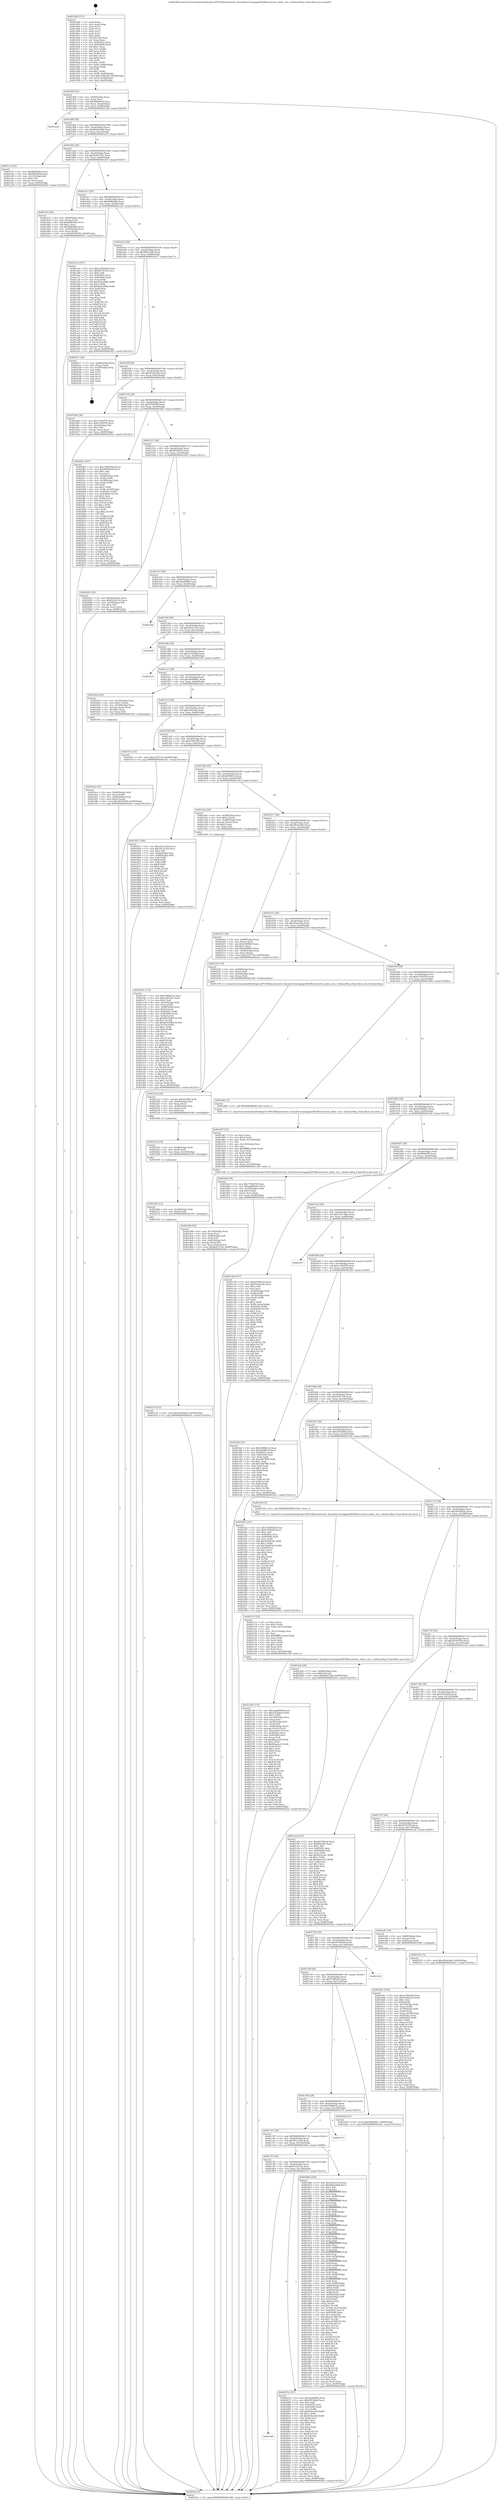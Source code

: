 digraph "0x401400" {
  label = "0x401400 (/mnt/c/Users/mathe/Desktop/tcc/POCII/binaries/extr_linuxdriversstagingrtl8188eucorertw_mlme_ext.c_OnAssocReq_Final-ollvm.out::main(0))"
  labelloc = "t"
  node[shape=record]

  Entry [label="",width=0.3,height=0.3,shape=circle,fillcolor=black,style=filled]
  "0x40146f" [label="{
     0x40146f [32]\l
     | [instrs]\l
     &nbsp;&nbsp;0x40146f \<+6\>: mov -0x90(%rbp),%eax\l
     &nbsp;&nbsp;0x401475 \<+2\>: mov %eax,%ecx\l
     &nbsp;&nbsp;0x401477 \<+6\>: sub $0x84fe86e6,%ecx\l
     &nbsp;&nbsp;0x40147d \<+6\>: mov %eax,-0xa4(%rbp)\l
     &nbsp;&nbsp;0x401483 \<+6\>: mov %ecx,-0xa8(%rbp)\l
     &nbsp;&nbsp;0x401489 \<+6\>: je 0000000000401a3d \<main+0x63d\>\l
  }"]
  "0x401a3d" [label="{
     0x401a3d\l
  }", style=dashed]
  "0x40148f" [label="{
     0x40148f [28]\l
     | [instrs]\l
     &nbsp;&nbsp;0x40148f \<+5\>: jmp 0000000000401494 \<main+0x94\>\l
     &nbsp;&nbsp;0x401494 \<+6\>: mov -0xa4(%rbp),%eax\l
     &nbsp;&nbsp;0x40149a \<+5\>: sub $0x86d5e0dd,%eax\l
     &nbsp;&nbsp;0x40149f \<+6\>: mov %eax,-0xac(%rbp)\l
     &nbsp;&nbsp;0x4014a5 \<+6\>: je 0000000000401a1f \<main+0x61f\>\l
  }"]
  Exit [label="",width=0.3,height=0.3,shape=circle,fillcolor=black,style=filled,peripheries=2]
  "0x401a1f" [label="{
     0x401a1f [30]\l
     | [instrs]\l
     &nbsp;&nbsp;0x401a1f \<+5\>: mov $0x8bf9ab8a,%eax\l
     &nbsp;&nbsp;0x401a24 \<+5\>: mov $0x84fe86e6,%ecx\l
     &nbsp;&nbsp;0x401a29 \<+3\>: mov -0x31(%rbp),%dl\l
     &nbsp;&nbsp;0x401a2c \<+3\>: test $0x1,%dl\l
     &nbsp;&nbsp;0x401a2f \<+3\>: cmovne %ecx,%eax\l
     &nbsp;&nbsp;0x401a32 \<+6\>: mov %eax,-0x90(%rbp)\l
     &nbsp;&nbsp;0x401a38 \<+5\>: jmp 000000000040242c \<main+0x102c\>\l
  }"]
  "0x4014ab" [label="{
     0x4014ab [28]\l
     | [instrs]\l
     &nbsp;&nbsp;0x4014ab \<+5\>: jmp 00000000004014b0 \<main+0xb0\>\l
     &nbsp;&nbsp;0x4014b0 \<+6\>: mov -0xa4(%rbp),%eax\l
     &nbsp;&nbsp;0x4014b6 \<+5\>: sub $0x8a053763,%eax\l
     &nbsp;&nbsp;0x4014bb \<+6\>: mov %eax,-0xb0(%rbp)\l
     &nbsp;&nbsp;0x4014c1 \<+6\>: je 0000000000401dc5 \<main+0x9c5\>\l
  }"]
  "0x402279" [label="{
     0x402279 [15]\l
     | [instrs]\l
     &nbsp;&nbsp;0x402279 \<+10\>: movl $0x26509b24,-0x90(%rbp)\l
     &nbsp;&nbsp;0x402283 \<+5\>: jmp 000000000040242c \<main+0x102c\>\l
  }"]
  "0x401dc5" [label="{
     0x401dc5 [42]\l
     | [instrs]\l
     &nbsp;&nbsp;0x401dc5 \<+4\>: mov -0x60(%rbp),%rax\l
     &nbsp;&nbsp;0x401dc9 \<+2\>: mov (%rax),%ecx\l
     &nbsp;&nbsp;0x401dcb \<+6\>: add $0x6f4b4bfa,%ecx\l
     &nbsp;&nbsp;0x401dd1 \<+3\>: add $0x1,%ecx\l
     &nbsp;&nbsp;0x401dd4 \<+6\>: sub $0x6f4b4bfa,%ecx\l
     &nbsp;&nbsp;0x401dda \<+4\>: mov -0x60(%rbp),%rax\l
     &nbsp;&nbsp;0x401dde \<+2\>: mov %ecx,(%rax)\l
     &nbsp;&nbsp;0x401de0 \<+10\>: movl $0x2816978d,-0x90(%rbp)\l
     &nbsp;&nbsp;0x401dea \<+5\>: jmp 000000000040242c \<main+0x102c\>\l
  }"]
  "0x4014c7" [label="{
     0x4014c7 [28]\l
     | [instrs]\l
     &nbsp;&nbsp;0x4014c7 \<+5\>: jmp 00000000004014cc \<main+0xcc\>\l
     &nbsp;&nbsp;0x4014cc \<+6\>: mov -0xa4(%rbp),%eax\l
     &nbsp;&nbsp;0x4014d2 \<+5\>: sub $0x8bf9ab8a,%eax\l
     &nbsp;&nbsp;0x4014d7 \<+6\>: mov %eax,-0xb4(%rbp)\l
     &nbsp;&nbsp;0x4014dd \<+6\>: je 0000000000401a5e \<main+0x65e\>\l
  }"]
  "0x40226d" [label="{
     0x40226d [12]\l
     | [instrs]\l
     &nbsp;&nbsp;0x40226d \<+4\>: mov -0x50(%rbp),%rdi\l
     &nbsp;&nbsp;0x402271 \<+3\>: mov (%rdi),%rdi\l
     &nbsp;&nbsp;0x402274 \<+5\>: call 0000000000401030 \<free@plt\>\l
     | [calls]\l
     &nbsp;&nbsp;0x401030 \{1\} (unknown)\l
  }"]
  "0x401a5e" [label="{
     0x401a5e [147]\l
     | [instrs]\l
     &nbsp;&nbsp;0x401a5e \<+5\>: mov $0xaa782de8,%eax\l
     &nbsp;&nbsp;0x401a63 \<+5\>: mov $0x467f1f34,%ecx\l
     &nbsp;&nbsp;0x401a68 \<+2\>: mov $0x1,%dl\l
     &nbsp;&nbsp;0x401a6a \<+7\>: mov 0x40505c,%esi\l
     &nbsp;&nbsp;0x401a71 \<+7\>: mov 0x405060,%edi\l
     &nbsp;&nbsp;0x401a78 \<+3\>: mov %esi,%r8d\l
     &nbsp;&nbsp;0x401a7b \<+7\>: sub $0xd24a286b,%r8d\l
     &nbsp;&nbsp;0x401a82 \<+4\>: sub $0x1,%r8d\l
     &nbsp;&nbsp;0x401a86 \<+7\>: add $0xd24a286b,%r8d\l
     &nbsp;&nbsp;0x401a8d \<+4\>: imul %r8d,%esi\l
     &nbsp;&nbsp;0x401a91 \<+3\>: and $0x1,%esi\l
     &nbsp;&nbsp;0x401a94 \<+3\>: cmp $0x0,%esi\l
     &nbsp;&nbsp;0x401a97 \<+4\>: sete %r9b\l
     &nbsp;&nbsp;0x401a9b \<+3\>: cmp $0xa,%edi\l
     &nbsp;&nbsp;0x401a9e \<+4\>: setl %r10b\l
     &nbsp;&nbsp;0x401aa2 \<+3\>: mov %r9b,%r11b\l
     &nbsp;&nbsp;0x401aa5 \<+4\>: xor $0xff,%r11b\l
     &nbsp;&nbsp;0x401aa9 \<+3\>: mov %r10b,%bl\l
     &nbsp;&nbsp;0x401aac \<+3\>: xor $0xff,%bl\l
     &nbsp;&nbsp;0x401aaf \<+3\>: xor $0x1,%dl\l
     &nbsp;&nbsp;0x401ab2 \<+3\>: mov %r11b,%r14b\l
     &nbsp;&nbsp;0x401ab5 \<+4\>: and $0xff,%r14b\l
     &nbsp;&nbsp;0x401ab9 \<+3\>: and %dl,%r9b\l
     &nbsp;&nbsp;0x401abc \<+3\>: mov %bl,%r15b\l
     &nbsp;&nbsp;0x401abf \<+4\>: and $0xff,%r15b\l
     &nbsp;&nbsp;0x401ac3 \<+3\>: and %dl,%r10b\l
     &nbsp;&nbsp;0x401ac6 \<+3\>: or %r9b,%r14b\l
     &nbsp;&nbsp;0x401ac9 \<+3\>: or %r10b,%r15b\l
     &nbsp;&nbsp;0x401acc \<+3\>: xor %r15b,%r14b\l
     &nbsp;&nbsp;0x401acf \<+3\>: or %bl,%r11b\l
     &nbsp;&nbsp;0x401ad2 \<+4\>: xor $0xff,%r11b\l
     &nbsp;&nbsp;0x401ad6 \<+3\>: or $0x1,%dl\l
     &nbsp;&nbsp;0x401ad9 \<+3\>: and %dl,%r11b\l
     &nbsp;&nbsp;0x401adc \<+3\>: or %r11b,%r14b\l
     &nbsp;&nbsp;0x401adf \<+4\>: test $0x1,%r14b\l
     &nbsp;&nbsp;0x401ae3 \<+3\>: cmovne %ecx,%eax\l
     &nbsp;&nbsp;0x401ae6 \<+6\>: mov %eax,-0x90(%rbp)\l
     &nbsp;&nbsp;0x401aec \<+5\>: jmp 000000000040242c \<main+0x102c\>\l
  }"]
  "0x4014e3" [label="{
     0x4014e3 [28]\l
     | [instrs]\l
     &nbsp;&nbsp;0x4014e3 \<+5\>: jmp 00000000004014e8 \<main+0xe8\>\l
     &nbsp;&nbsp;0x4014e8 \<+6\>: mov -0xa4(%rbp),%eax\l
     &nbsp;&nbsp;0x4014ee \<+5\>: sub $0x8fde12b6,%eax\l
     &nbsp;&nbsp;0x4014f3 \<+6\>: mov %eax,-0xb8(%rbp)\l
     &nbsp;&nbsp;0x4014f9 \<+6\>: je 00000000004022c7 \<main+0xec7\>\l
  }"]
  "0x40225b" [label="{
     0x40225b [18]\l
     | [instrs]\l
     &nbsp;&nbsp;0x40225b \<+4\>: mov -0x68(%rbp),%rdi\l
     &nbsp;&nbsp;0x40225f \<+3\>: mov (%rdi),%rdi\l
     &nbsp;&nbsp;0x402262 \<+6\>: mov %eax,-0x144(%rbp)\l
     &nbsp;&nbsp;0x402268 \<+5\>: call 0000000000401030 \<free@plt\>\l
     | [calls]\l
     &nbsp;&nbsp;0x401030 \{1\} (unknown)\l
  }"]
  "0x4022c7" [label="{
     0x4022c7 [24]\l
     | [instrs]\l
     &nbsp;&nbsp;0x4022c7 \<+7\>: mov -0x88(%rbp),%rax\l
     &nbsp;&nbsp;0x4022ce \<+2\>: mov (%rax),%eax\l
     &nbsp;&nbsp;0x4022d0 \<+4\>: lea -0x28(%rbp),%rsp\l
     &nbsp;&nbsp;0x4022d4 \<+1\>: pop %rbx\l
     &nbsp;&nbsp;0x4022d5 \<+2\>: pop %r12\l
     &nbsp;&nbsp;0x4022d7 \<+2\>: pop %r13\l
     &nbsp;&nbsp;0x4022d9 \<+2\>: pop %r14\l
     &nbsp;&nbsp;0x4022db \<+2\>: pop %r15\l
     &nbsp;&nbsp;0x4022dd \<+1\>: pop %rbp\l
     &nbsp;&nbsp;0x4022de \<+1\>: ret\l
  }"]
  "0x4014ff" [label="{
     0x4014ff [28]\l
     | [instrs]\l
     &nbsp;&nbsp;0x4014ff \<+5\>: jmp 0000000000401504 \<main+0x104\>\l
     &nbsp;&nbsp;0x401504 \<+6\>: mov -0xa4(%rbp),%eax\l
     &nbsp;&nbsp;0x40150a \<+5\>: sub $0x953b2c8a,%eax\l
     &nbsp;&nbsp;0x40150f \<+6\>: mov %eax,-0xbc(%rbp)\l
     &nbsp;&nbsp;0x401515 \<+6\>: je 0000000000401d44 \<main+0x944\>\l
  }"]
  "0x40223e" [label="{
     0x40223e [29]\l
     | [instrs]\l
     &nbsp;&nbsp;0x40223e \<+10\>: movabs $0x4030b6,%rdi\l
     &nbsp;&nbsp;0x402248 \<+4\>: mov -0x40(%rbp),%rsi\l
     &nbsp;&nbsp;0x40224c \<+2\>: mov %eax,(%rsi)\l
     &nbsp;&nbsp;0x40224e \<+4\>: mov -0x40(%rbp),%rsi\l
     &nbsp;&nbsp;0x402252 \<+2\>: mov (%rsi),%esi\l
     &nbsp;&nbsp;0x402254 \<+2\>: mov $0x0,%al\l
     &nbsp;&nbsp;0x402256 \<+5\>: call 0000000000401040 \<printf@plt\>\l
     | [calls]\l
     &nbsp;&nbsp;0x401040 \{1\} (unknown)\l
  }"]
  "0x401d44" [label="{
     0x401d44 [30]\l
     | [instrs]\l
     &nbsp;&nbsp;0x401d44 \<+5\>: mov $0x1c942f79,%eax\l
     &nbsp;&nbsp;0x401d49 \<+5\>: mov $0xe35f5839,%ecx\l
     &nbsp;&nbsp;0x401d4e \<+3\>: mov -0x2a(%rbp),%dl\l
     &nbsp;&nbsp;0x401d51 \<+3\>: test $0x1,%dl\l
     &nbsp;&nbsp;0x401d54 \<+3\>: cmovne %ecx,%eax\l
     &nbsp;&nbsp;0x401d57 \<+6\>: mov %eax,-0x90(%rbp)\l
     &nbsp;&nbsp;0x401d5d \<+5\>: jmp 000000000040242c \<main+0x102c\>\l
  }"]
  "0x40151b" [label="{
     0x40151b [28]\l
     | [instrs]\l
     &nbsp;&nbsp;0x40151b \<+5\>: jmp 0000000000401520 \<main+0x120\>\l
     &nbsp;&nbsp;0x401520 \<+6\>: mov -0xa4(%rbp),%eax\l
     &nbsp;&nbsp;0x401526 \<+5\>: sub $0x97f2092f,%eax\l
     &nbsp;&nbsp;0x40152b \<+6\>: mov %eax,-0xc0(%rbp)\l
     &nbsp;&nbsp;0x401531 \<+6\>: je 0000000000401fb5 \<main+0xbb5\>\l
  }"]
  "0x402146" [label="{
     0x402146 [172]\l
     | [instrs]\l
     &nbsp;&nbsp;0x402146 \<+5\>: mov $0xa4ab8900,%ecx\l
     &nbsp;&nbsp;0x40214b \<+5\>: mov $0x42f2bdc8,%edx\l
     &nbsp;&nbsp;0x402150 \<+3\>: mov $0x1,%r8b\l
     &nbsp;&nbsp;0x402153 \<+6\>: mov -0x140(%rbp),%esi\l
     &nbsp;&nbsp;0x402159 \<+3\>: imul %eax,%esi\l
     &nbsp;&nbsp;0x40215c \<+4\>: mov -0x50(%rbp),%r9\l
     &nbsp;&nbsp;0x402160 \<+3\>: mov (%r9),%r9\l
     &nbsp;&nbsp;0x402163 \<+4\>: mov -0x48(%rbp),%r10\l
     &nbsp;&nbsp;0x402167 \<+3\>: movslq (%r10),%r10\l
     &nbsp;&nbsp;0x40216a \<+4\>: mov %esi,(%r9,%r10,4)\l
     &nbsp;&nbsp;0x40216e \<+7\>: mov 0x40505c,%eax\l
     &nbsp;&nbsp;0x402175 \<+7\>: mov 0x405060,%esi\l
     &nbsp;&nbsp;0x40217c \<+2\>: mov %eax,%edi\l
     &nbsp;&nbsp;0x40217e \<+6\>: sub $0x86aaea24,%edi\l
     &nbsp;&nbsp;0x402184 \<+3\>: sub $0x1,%edi\l
     &nbsp;&nbsp;0x402187 \<+6\>: add $0x86aaea24,%edi\l
     &nbsp;&nbsp;0x40218d \<+3\>: imul %edi,%eax\l
     &nbsp;&nbsp;0x402190 \<+3\>: and $0x1,%eax\l
     &nbsp;&nbsp;0x402193 \<+3\>: cmp $0x0,%eax\l
     &nbsp;&nbsp;0x402196 \<+4\>: sete %r11b\l
     &nbsp;&nbsp;0x40219a \<+3\>: cmp $0xa,%esi\l
     &nbsp;&nbsp;0x40219d \<+3\>: setl %bl\l
     &nbsp;&nbsp;0x4021a0 \<+3\>: mov %r11b,%r14b\l
     &nbsp;&nbsp;0x4021a3 \<+4\>: xor $0xff,%r14b\l
     &nbsp;&nbsp;0x4021a7 \<+3\>: mov %bl,%r15b\l
     &nbsp;&nbsp;0x4021aa \<+4\>: xor $0xff,%r15b\l
     &nbsp;&nbsp;0x4021ae \<+4\>: xor $0x0,%r8b\l
     &nbsp;&nbsp;0x4021b2 \<+3\>: mov %r14b,%r12b\l
     &nbsp;&nbsp;0x4021b5 \<+4\>: and $0x0,%r12b\l
     &nbsp;&nbsp;0x4021b9 \<+3\>: and %r8b,%r11b\l
     &nbsp;&nbsp;0x4021bc \<+3\>: mov %r15b,%r13b\l
     &nbsp;&nbsp;0x4021bf \<+4\>: and $0x0,%r13b\l
     &nbsp;&nbsp;0x4021c3 \<+3\>: and %r8b,%bl\l
     &nbsp;&nbsp;0x4021c6 \<+3\>: or %r11b,%r12b\l
     &nbsp;&nbsp;0x4021c9 \<+3\>: or %bl,%r13b\l
     &nbsp;&nbsp;0x4021cc \<+3\>: xor %r13b,%r12b\l
     &nbsp;&nbsp;0x4021cf \<+3\>: or %r15b,%r14b\l
     &nbsp;&nbsp;0x4021d2 \<+4\>: xor $0xff,%r14b\l
     &nbsp;&nbsp;0x4021d6 \<+4\>: or $0x0,%r8b\l
     &nbsp;&nbsp;0x4021da \<+3\>: and %r8b,%r14b\l
     &nbsp;&nbsp;0x4021dd \<+3\>: or %r14b,%r12b\l
     &nbsp;&nbsp;0x4021e0 \<+4\>: test $0x1,%r12b\l
     &nbsp;&nbsp;0x4021e4 \<+3\>: cmovne %edx,%ecx\l
     &nbsp;&nbsp;0x4021e7 \<+6\>: mov %ecx,-0x90(%rbp)\l
     &nbsp;&nbsp;0x4021ed \<+5\>: jmp 000000000040242c \<main+0x102c\>\l
  }"]
  "0x401fb5" [label="{
     0x401fb5 [167]\l
     | [instrs]\l
     &nbsp;&nbsp;0x401fb5 \<+5\>: mov $0x738505bd,%eax\l
     &nbsp;&nbsp;0x401fba \<+5\>: mov $0x9f2000c9,%ecx\l
     &nbsp;&nbsp;0x401fbf \<+2\>: mov $0x1,%dl\l
     &nbsp;&nbsp;0x401fc1 \<+2\>: xor %esi,%esi\l
     &nbsp;&nbsp;0x401fc3 \<+4\>: mov -0x48(%rbp),%rdi\l
     &nbsp;&nbsp;0x401fc7 \<+3\>: mov (%rdi),%r8d\l
     &nbsp;&nbsp;0x401fca \<+4\>: mov -0x58(%rbp),%rdi\l
     &nbsp;&nbsp;0x401fce \<+3\>: cmp (%rdi),%r8d\l
     &nbsp;&nbsp;0x401fd1 \<+4\>: setl %r9b\l
     &nbsp;&nbsp;0x401fd5 \<+4\>: and $0x1,%r9b\l
     &nbsp;&nbsp;0x401fd9 \<+4\>: mov %r9b,-0x29(%rbp)\l
     &nbsp;&nbsp;0x401fdd \<+8\>: mov 0x40505c,%r8d\l
     &nbsp;&nbsp;0x401fe5 \<+8\>: mov 0x405060,%r10d\l
     &nbsp;&nbsp;0x401fed \<+3\>: sub $0x1,%esi\l
     &nbsp;&nbsp;0x401ff0 \<+3\>: mov %r8d,%r11d\l
     &nbsp;&nbsp;0x401ff3 \<+3\>: add %esi,%r11d\l
     &nbsp;&nbsp;0x401ff6 \<+4\>: imul %r11d,%r8d\l
     &nbsp;&nbsp;0x401ffa \<+4\>: and $0x1,%r8d\l
     &nbsp;&nbsp;0x401ffe \<+4\>: cmp $0x0,%r8d\l
     &nbsp;&nbsp;0x402002 \<+4\>: sete %r9b\l
     &nbsp;&nbsp;0x402006 \<+4\>: cmp $0xa,%r10d\l
     &nbsp;&nbsp;0x40200a \<+3\>: setl %bl\l
     &nbsp;&nbsp;0x40200d \<+3\>: mov %r9b,%r14b\l
     &nbsp;&nbsp;0x402010 \<+4\>: xor $0xff,%r14b\l
     &nbsp;&nbsp;0x402014 \<+3\>: mov %bl,%r15b\l
     &nbsp;&nbsp;0x402017 \<+4\>: xor $0xff,%r15b\l
     &nbsp;&nbsp;0x40201b \<+3\>: xor $0x1,%dl\l
     &nbsp;&nbsp;0x40201e \<+3\>: mov %r14b,%r12b\l
     &nbsp;&nbsp;0x402021 \<+4\>: and $0xff,%r12b\l
     &nbsp;&nbsp;0x402025 \<+3\>: and %dl,%r9b\l
     &nbsp;&nbsp;0x402028 \<+3\>: mov %r15b,%r13b\l
     &nbsp;&nbsp;0x40202b \<+4\>: and $0xff,%r13b\l
     &nbsp;&nbsp;0x40202f \<+2\>: and %dl,%bl\l
     &nbsp;&nbsp;0x402031 \<+3\>: or %r9b,%r12b\l
     &nbsp;&nbsp;0x402034 \<+3\>: or %bl,%r13b\l
     &nbsp;&nbsp;0x402037 \<+3\>: xor %r13b,%r12b\l
     &nbsp;&nbsp;0x40203a \<+3\>: or %r15b,%r14b\l
     &nbsp;&nbsp;0x40203d \<+4\>: xor $0xff,%r14b\l
     &nbsp;&nbsp;0x402041 \<+3\>: or $0x1,%dl\l
     &nbsp;&nbsp;0x402044 \<+3\>: and %dl,%r14b\l
     &nbsp;&nbsp;0x402047 \<+3\>: or %r14b,%r12b\l
     &nbsp;&nbsp;0x40204a \<+4\>: test $0x1,%r12b\l
     &nbsp;&nbsp;0x40204e \<+3\>: cmovne %ecx,%eax\l
     &nbsp;&nbsp;0x402051 \<+6\>: mov %eax,-0x90(%rbp)\l
     &nbsp;&nbsp;0x402057 \<+5\>: jmp 000000000040242c \<main+0x102c\>\l
  }"]
  "0x401537" [label="{
     0x401537 [28]\l
     | [instrs]\l
     &nbsp;&nbsp;0x401537 \<+5\>: jmp 000000000040153c \<main+0x13c\>\l
     &nbsp;&nbsp;0x40153c \<+6\>: mov -0xa4(%rbp),%eax\l
     &nbsp;&nbsp;0x401542 \<+5\>: sub $0x9f2000c9,%eax\l
     &nbsp;&nbsp;0x401547 \<+6\>: mov %eax,-0xc4(%rbp)\l
     &nbsp;&nbsp;0x40154d \<+6\>: je 000000000040205c \<main+0xc5c\>\l
  }"]
  "0x402112" [label="{
     0x402112 [52]\l
     | [instrs]\l
     &nbsp;&nbsp;0x402112 \<+2\>: xor %ecx,%ecx\l
     &nbsp;&nbsp;0x402114 \<+5\>: mov $0x2,%edx\l
     &nbsp;&nbsp;0x402119 \<+6\>: mov %edx,-0x13c(%rbp)\l
     &nbsp;&nbsp;0x40211f \<+1\>: cltd\l
     &nbsp;&nbsp;0x402120 \<+6\>: mov -0x13c(%rbp),%esi\l
     &nbsp;&nbsp;0x402126 \<+2\>: idiv %esi\l
     &nbsp;&nbsp;0x402128 \<+6\>: imul $0xfffffffe,%edx,%edx\l
     &nbsp;&nbsp;0x40212e \<+2\>: mov %ecx,%edi\l
     &nbsp;&nbsp;0x402130 \<+2\>: sub %edx,%edi\l
     &nbsp;&nbsp;0x402132 \<+2\>: mov %ecx,%edx\l
     &nbsp;&nbsp;0x402134 \<+3\>: sub $0x1,%edx\l
     &nbsp;&nbsp;0x402137 \<+2\>: add %edx,%edi\l
     &nbsp;&nbsp;0x402139 \<+2\>: sub %edi,%ecx\l
     &nbsp;&nbsp;0x40213b \<+6\>: mov %ecx,-0x140(%rbp)\l
     &nbsp;&nbsp;0x402141 \<+5\>: call 0000000000401160 \<next_i\>\l
     | [calls]\l
     &nbsp;&nbsp;0x401160 \{1\} (/mnt/c/Users/mathe/Desktop/tcc/POCII/binaries/extr_linuxdriversstagingrtl8188eucorertw_mlme_ext.c_OnAssocReq_Final-ollvm.out::next_i)\l
  }"]
  "0x40205c" [label="{
     0x40205c [30]\l
     | [instrs]\l
     &nbsp;&nbsp;0x40205c \<+5\>: mov $0xdebea0cb,%eax\l
     &nbsp;&nbsp;0x402061 \<+5\>: mov $0x65cd512e,%ecx\l
     &nbsp;&nbsp;0x402066 \<+3\>: mov -0x29(%rbp),%dl\l
     &nbsp;&nbsp;0x402069 \<+3\>: test $0x1,%dl\l
     &nbsp;&nbsp;0x40206c \<+3\>: cmovne %ecx,%eax\l
     &nbsp;&nbsp;0x40206f \<+6\>: mov %eax,-0x90(%rbp)\l
     &nbsp;&nbsp;0x402075 \<+5\>: jmp 000000000040242c \<main+0x102c\>\l
  }"]
  "0x401553" [label="{
     0x401553 [28]\l
     | [instrs]\l
     &nbsp;&nbsp;0x401553 \<+5\>: jmp 0000000000401558 \<main+0x158\>\l
     &nbsp;&nbsp;0x401558 \<+6\>: mov -0xa4(%rbp),%eax\l
     &nbsp;&nbsp;0x40155e \<+5\>: sub $0xa4ab8900,%eax\l
     &nbsp;&nbsp;0x401563 \<+6\>: mov %eax,-0xc8(%rbp)\l
     &nbsp;&nbsp;0x401569 \<+6\>: je 00000000004023db \<main+0xfdb\>\l
  }"]
  "0x40180f" [label="{
     0x40180f\l
  }", style=dashed]
  "0x4023db" [label="{
     0x4023db\l
  }", style=dashed]
  "0x40156f" [label="{
     0x40156f [28]\l
     | [instrs]\l
     &nbsp;&nbsp;0x40156f \<+5\>: jmp 0000000000401574 \<main+0x174\>\l
     &nbsp;&nbsp;0x401574 \<+6\>: mov -0xa4(%rbp),%eax\l
     &nbsp;&nbsp;0x40157a \<+5\>: sub $0xa922c552,%eax\l
     &nbsp;&nbsp;0x40157f \<+6\>: mov %eax,-0xcc(%rbp)\l
     &nbsp;&nbsp;0x401585 \<+6\>: je 00000000004022df \<main+0xedf\>\l
  }"]
  "0x40207a" [label="{
     0x40207a [147]\l
     | [instrs]\l
     &nbsp;&nbsp;0x40207a \<+5\>: mov $0xa4ab8900,%eax\l
     &nbsp;&nbsp;0x40207f \<+5\>: mov $0x24f10b0d,%ecx\l
     &nbsp;&nbsp;0x402084 \<+2\>: mov $0x1,%dl\l
     &nbsp;&nbsp;0x402086 \<+7\>: mov 0x40505c,%esi\l
     &nbsp;&nbsp;0x40208d \<+7\>: mov 0x405060,%edi\l
     &nbsp;&nbsp;0x402094 \<+3\>: mov %esi,%r8d\l
     &nbsp;&nbsp;0x402097 \<+7\>: add $0x954ea1bf,%r8d\l
     &nbsp;&nbsp;0x40209e \<+4\>: sub $0x1,%r8d\l
     &nbsp;&nbsp;0x4020a2 \<+7\>: sub $0x954ea1bf,%r8d\l
     &nbsp;&nbsp;0x4020a9 \<+4\>: imul %r8d,%esi\l
     &nbsp;&nbsp;0x4020ad \<+3\>: and $0x1,%esi\l
     &nbsp;&nbsp;0x4020b0 \<+3\>: cmp $0x0,%esi\l
     &nbsp;&nbsp;0x4020b3 \<+4\>: sete %r9b\l
     &nbsp;&nbsp;0x4020b7 \<+3\>: cmp $0xa,%edi\l
     &nbsp;&nbsp;0x4020ba \<+4\>: setl %r10b\l
     &nbsp;&nbsp;0x4020be \<+3\>: mov %r9b,%r11b\l
     &nbsp;&nbsp;0x4020c1 \<+4\>: xor $0xff,%r11b\l
     &nbsp;&nbsp;0x4020c5 \<+3\>: mov %r10b,%bl\l
     &nbsp;&nbsp;0x4020c8 \<+3\>: xor $0xff,%bl\l
     &nbsp;&nbsp;0x4020cb \<+3\>: xor $0x1,%dl\l
     &nbsp;&nbsp;0x4020ce \<+3\>: mov %r11b,%r14b\l
     &nbsp;&nbsp;0x4020d1 \<+4\>: and $0xff,%r14b\l
     &nbsp;&nbsp;0x4020d5 \<+3\>: and %dl,%r9b\l
     &nbsp;&nbsp;0x4020d8 \<+3\>: mov %bl,%r15b\l
     &nbsp;&nbsp;0x4020db \<+4\>: and $0xff,%r15b\l
     &nbsp;&nbsp;0x4020df \<+3\>: and %dl,%r10b\l
     &nbsp;&nbsp;0x4020e2 \<+3\>: or %r9b,%r14b\l
     &nbsp;&nbsp;0x4020e5 \<+3\>: or %r10b,%r15b\l
     &nbsp;&nbsp;0x4020e8 \<+3\>: xor %r15b,%r14b\l
     &nbsp;&nbsp;0x4020eb \<+3\>: or %bl,%r11b\l
     &nbsp;&nbsp;0x4020ee \<+4\>: xor $0xff,%r11b\l
     &nbsp;&nbsp;0x4020f2 \<+3\>: or $0x1,%dl\l
     &nbsp;&nbsp;0x4020f5 \<+3\>: and %dl,%r11b\l
     &nbsp;&nbsp;0x4020f8 \<+3\>: or %r11b,%r14b\l
     &nbsp;&nbsp;0x4020fb \<+4\>: test $0x1,%r14b\l
     &nbsp;&nbsp;0x4020ff \<+3\>: cmovne %ecx,%eax\l
     &nbsp;&nbsp;0x402102 \<+6\>: mov %eax,-0x90(%rbp)\l
     &nbsp;&nbsp;0x402108 \<+5\>: jmp 000000000040242c \<main+0x102c\>\l
  }"]
  "0x4022df" [label="{
     0x4022df\l
  }", style=dashed]
  "0x40158b" [label="{
     0x40158b [28]\l
     | [instrs]\l
     &nbsp;&nbsp;0x40158b \<+5\>: jmp 0000000000401590 \<main+0x190\>\l
     &nbsp;&nbsp;0x401590 \<+6\>: mov -0xa4(%rbp),%eax\l
     &nbsp;&nbsp;0x401596 \<+5\>: sub $0xaa782de8,%eax\l
     &nbsp;&nbsp;0x40159b \<+6\>: mov %eax,-0xd0(%rbp)\l
     &nbsp;&nbsp;0x4015a1 \<+6\>: je 0000000000402324 \<main+0xf24\>\l
  }"]
  "0x401e67" [label="{
     0x401e67 [172]\l
     | [instrs]\l
     &nbsp;&nbsp;0x401e67 \<+5\>: mov $0x54868c5a,%ecx\l
     &nbsp;&nbsp;0x401e6c \<+5\>: mov $0xac062afc,%edx\l
     &nbsp;&nbsp;0x401e71 \<+3\>: mov $0x1,%sil\l
     &nbsp;&nbsp;0x401e74 \<+4\>: mov -0x50(%rbp),%rdi\l
     &nbsp;&nbsp;0x401e78 \<+3\>: mov %rax,(%rdi)\l
     &nbsp;&nbsp;0x401e7b \<+4\>: mov -0x48(%rbp),%rax\l
     &nbsp;&nbsp;0x401e7f \<+6\>: movl $0x0,(%rax)\l
     &nbsp;&nbsp;0x401e85 \<+8\>: mov 0x40505c,%r8d\l
     &nbsp;&nbsp;0x401e8d \<+8\>: mov 0x405060,%r9d\l
     &nbsp;&nbsp;0x401e95 \<+3\>: mov %r8d,%r10d\l
     &nbsp;&nbsp;0x401e98 \<+7\>: sub $0x8d5c99b4,%r10d\l
     &nbsp;&nbsp;0x401e9f \<+4\>: sub $0x1,%r10d\l
     &nbsp;&nbsp;0x401ea3 \<+7\>: add $0x8d5c99b4,%r10d\l
     &nbsp;&nbsp;0x401eaa \<+4\>: imul %r10d,%r8d\l
     &nbsp;&nbsp;0x401eae \<+4\>: and $0x1,%r8d\l
     &nbsp;&nbsp;0x401eb2 \<+4\>: cmp $0x0,%r8d\l
     &nbsp;&nbsp;0x401eb6 \<+4\>: sete %r11b\l
     &nbsp;&nbsp;0x401eba \<+4\>: cmp $0xa,%r9d\l
     &nbsp;&nbsp;0x401ebe \<+3\>: setl %bl\l
     &nbsp;&nbsp;0x401ec1 \<+3\>: mov %r11b,%r14b\l
     &nbsp;&nbsp;0x401ec4 \<+4\>: xor $0xff,%r14b\l
     &nbsp;&nbsp;0x401ec8 \<+3\>: mov %bl,%r15b\l
     &nbsp;&nbsp;0x401ecb \<+4\>: xor $0xff,%r15b\l
     &nbsp;&nbsp;0x401ecf \<+4\>: xor $0x1,%sil\l
     &nbsp;&nbsp;0x401ed3 \<+3\>: mov %r14b,%r12b\l
     &nbsp;&nbsp;0x401ed6 \<+4\>: and $0xff,%r12b\l
     &nbsp;&nbsp;0x401eda \<+3\>: and %sil,%r11b\l
     &nbsp;&nbsp;0x401edd \<+3\>: mov %r15b,%r13b\l
     &nbsp;&nbsp;0x401ee0 \<+4\>: and $0xff,%r13b\l
     &nbsp;&nbsp;0x401ee4 \<+3\>: and %sil,%bl\l
     &nbsp;&nbsp;0x401ee7 \<+3\>: or %r11b,%r12b\l
     &nbsp;&nbsp;0x401eea \<+3\>: or %bl,%r13b\l
     &nbsp;&nbsp;0x401eed \<+3\>: xor %r13b,%r12b\l
     &nbsp;&nbsp;0x401ef0 \<+3\>: or %r15b,%r14b\l
     &nbsp;&nbsp;0x401ef3 \<+4\>: xor $0xff,%r14b\l
     &nbsp;&nbsp;0x401ef7 \<+4\>: or $0x1,%sil\l
     &nbsp;&nbsp;0x401efb \<+3\>: and %sil,%r14b\l
     &nbsp;&nbsp;0x401efe \<+3\>: or %r14b,%r12b\l
     &nbsp;&nbsp;0x401f01 \<+4\>: test $0x1,%r12b\l
     &nbsp;&nbsp;0x401f05 \<+3\>: cmovne %edx,%ecx\l
     &nbsp;&nbsp;0x401f08 \<+6\>: mov %ecx,-0x90(%rbp)\l
     &nbsp;&nbsp;0x401f0e \<+5\>: jmp 000000000040242c \<main+0x102c\>\l
  }"]
  "0x402324" [label="{
     0x402324\l
  }", style=dashed]
  "0x4015a7" [label="{
     0x4015a7 [28]\l
     | [instrs]\l
     &nbsp;&nbsp;0x4015a7 \<+5\>: jmp 00000000004015ac \<main+0x1ac\>\l
     &nbsp;&nbsp;0x4015ac \<+6\>: mov -0xa4(%rbp),%eax\l
     &nbsp;&nbsp;0x4015b2 \<+5\>: sub $0xab49b681,%eax\l
     &nbsp;&nbsp;0x4015b7 \<+6\>: mov %eax,-0xd4(%rbp)\l
     &nbsp;&nbsp;0x4015bd \<+6\>: je 0000000000401bcd \<main+0x7cd\>\l
  }"]
  "0x401d9b" [label="{
     0x401d9b [42]\l
     | [instrs]\l
     &nbsp;&nbsp;0x401d9b \<+6\>: mov -0x138(%rbp),%ecx\l
     &nbsp;&nbsp;0x401da1 \<+3\>: imul %eax,%ecx\l
     &nbsp;&nbsp;0x401da4 \<+4\>: mov -0x68(%rbp),%r8\l
     &nbsp;&nbsp;0x401da8 \<+3\>: mov (%r8),%r8\l
     &nbsp;&nbsp;0x401dab \<+4\>: mov -0x60(%rbp),%r9\l
     &nbsp;&nbsp;0x401daf \<+3\>: movslq (%r9),%r9\l
     &nbsp;&nbsp;0x401db2 \<+4\>: mov %ecx,(%r8,%r9,4)\l
     &nbsp;&nbsp;0x401db6 \<+10\>: movl $0x8a053763,-0x90(%rbp)\l
     &nbsp;&nbsp;0x401dc0 \<+5\>: jmp 000000000040242c \<main+0x102c\>\l
  }"]
  "0x401bcd" [label="{
     0x401bcd [29]\l
     | [instrs]\l
     &nbsp;&nbsp;0x401bcd \<+4\>: mov -0x70(%rbp),%rax\l
     &nbsp;&nbsp;0x401bd1 \<+6\>: movl $0x1,(%rax)\l
     &nbsp;&nbsp;0x401bd7 \<+4\>: mov -0x70(%rbp),%rax\l
     &nbsp;&nbsp;0x401bdb \<+3\>: movslq (%rax),%rax\l
     &nbsp;&nbsp;0x401bde \<+4\>: shl $0x2,%rax\l
     &nbsp;&nbsp;0x401be2 \<+3\>: mov %rax,%rdi\l
     &nbsp;&nbsp;0x401be5 \<+5\>: call 0000000000401050 \<malloc@plt\>\l
     | [calls]\l
     &nbsp;&nbsp;0x401050 \{1\} (unknown)\l
  }"]
  "0x4015c3" [label="{
     0x4015c3 [28]\l
     | [instrs]\l
     &nbsp;&nbsp;0x4015c3 \<+5\>: jmp 00000000004015c8 \<main+0x1c8\>\l
     &nbsp;&nbsp;0x4015c8 \<+6\>: mov -0xa4(%rbp),%eax\l
     &nbsp;&nbsp;0x4015ce \<+5\>: sub $0xac062afc,%eax\l
     &nbsp;&nbsp;0x4015d3 \<+6\>: mov %eax,-0xd8(%rbp)\l
     &nbsp;&nbsp;0x4015d9 \<+6\>: je 0000000000401f13 \<main+0xb13\>\l
  }"]
  "0x401d67" [label="{
     0x401d67 [52]\l
     | [instrs]\l
     &nbsp;&nbsp;0x401d67 \<+2\>: xor %ecx,%ecx\l
     &nbsp;&nbsp;0x401d69 \<+5\>: mov $0x2,%edx\l
     &nbsp;&nbsp;0x401d6e \<+6\>: mov %edx,-0x134(%rbp)\l
     &nbsp;&nbsp;0x401d74 \<+1\>: cltd\l
     &nbsp;&nbsp;0x401d75 \<+6\>: mov -0x134(%rbp),%esi\l
     &nbsp;&nbsp;0x401d7b \<+2\>: idiv %esi\l
     &nbsp;&nbsp;0x401d7d \<+6\>: imul $0xfffffffe,%edx,%edx\l
     &nbsp;&nbsp;0x401d83 \<+2\>: mov %ecx,%edi\l
     &nbsp;&nbsp;0x401d85 \<+2\>: sub %edx,%edi\l
     &nbsp;&nbsp;0x401d87 \<+2\>: mov %ecx,%edx\l
     &nbsp;&nbsp;0x401d89 \<+3\>: sub $0x1,%edx\l
     &nbsp;&nbsp;0x401d8c \<+2\>: add %edx,%edi\l
     &nbsp;&nbsp;0x401d8e \<+2\>: sub %edi,%ecx\l
     &nbsp;&nbsp;0x401d90 \<+6\>: mov %ecx,-0x138(%rbp)\l
     &nbsp;&nbsp;0x401d96 \<+5\>: call 0000000000401160 \<next_i\>\l
     | [calls]\l
     &nbsp;&nbsp;0x401160 \{1\} (/mnt/c/Users/mathe/Desktop/tcc/POCII/binaries/extr_linuxdriversstagingrtl8188eucorertw_mlme_ext.c_OnAssocReq_Final-ollvm.out::next_i)\l
  }"]
  "0x401f13" [label="{
     0x401f13 [15]\l
     | [instrs]\l
     &nbsp;&nbsp;0x401f13 \<+10\>: movl $0x222f77c8,-0x90(%rbp)\l
     &nbsp;&nbsp;0x401f1d \<+5\>: jmp 000000000040242c \<main+0x102c\>\l
  }"]
  "0x4015df" [label="{
     0x4015df [28]\l
     | [instrs]\l
     &nbsp;&nbsp;0x4015df \<+5\>: jmp 00000000004015e4 \<main+0x1e4\>\l
     &nbsp;&nbsp;0x4015e4 \<+6\>: mov -0xa4(%rbp),%eax\l
     &nbsp;&nbsp;0x4015ea \<+5\>: sub $0xc290a3f9,%eax\l
     &nbsp;&nbsp;0x4015ef \<+6\>: mov %eax,-0xdc(%rbp)\l
     &nbsp;&nbsp;0x4015f5 \<+6\>: je 0000000000401851 \<main+0x451\>\l
  }"]
  "0x401bea" [label="{
     0x401bea [32]\l
     | [instrs]\l
     &nbsp;&nbsp;0x401bea \<+4\>: mov -0x68(%rbp),%rdi\l
     &nbsp;&nbsp;0x401bee \<+3\>: mov %rax,(%rdi)\l
     &nbsp;&nbsp;0x401bf1 \<+4\>: mov -0x60(%rbp),%rax\l
     &nbsp;&nbsp;0x401bf5 \<+6\>: movl $0x0,(%rax)\l
     &nbsp;&nbsp;0x401bfb \<+10\>: movl $0x2816978d,-0x90(%rbp)\l
     &nbsp;&nbsp;0x401c05 \<+5\>: jmp 000000000040242c \<main+0x102c\>\l
  }"]
  "0x401851" [label="{
     0x401851 [106]\l
     | [instrs]\l
     &nbsp;&nbsp;0x401851 \<+5\>: mov $0xa922c552,%eax\l
     &nbsp;&nbsp;0x401856 \<+5\>: mov $0x5b1a12f4,%ecx\l
     &nbsp;&nbsp;0x40185b \<+2\>: mov $0x1,%dl\l
     &nbsp;&nbsp;0x40185d \<+7\>: mov -0x8a(%rbp),%sil\l
     &nbsp;&nbsp;0x401864 \<+7\>: mov -0x89(%rbp),%dil\l
     &nbsp;&nbsp;0x40186b \<+3\>: mov %sil,%r8b\l
     &nbsp;&nbsp;0x40186e \<+4\>: xor $0xff,%r8b\l
     &nbsp;&nbsp;0x401872 \<+3\>: mov %dil,%r9b\l
     &nbsp;&nbsp;0x401875 \<+4\>: xor $0xff,%r9b\l
     &nbsp;&nbsp;0x401879 \<+3\>: xor $0x0,%dl\l
     &nbsp;&nbsp;0x40187c \<+3\>: mov %r8b,%r10b\l
     &nbsp;&nbsp;0x40187f \<+4\>: and $0x0,%r10b\l
     &nbsp;&nbsp;0x401883 \<+3\>: and %dl,%sil\l
     &nbsp;&nbsp;0x401886 \<+3\>: mov %r9b,%r11b\l
     &nbsp;&nbsp;0x401889 \<+4\>: and $0x0,%r11b\l
     &nbsp;&nbsp;0x40188d \<+3\>: and %dl,%dil\l
     &nbsp;&nbsp;0x401890 \<+3\>: or %sil,%r10b\l
     &nbsp;&nbsp;0x401893 \<+3\>: or %dil,%r11b\l
     &nbsp;&nbsp;0x401896 \<+3\>: xor %r11b,%r10b\l
     &nbsp;&nbsp;0x401899 \<+3\>: or %r9b,%r8b\l
     &nbsp;&nbsp;0x40189c \<+4\>: xor $0xff,%r8b\l
     &nbsp;&nbsp;0x4018a0 \<+3\>: or $0x0,%dl\l
     &nbsp;&nbsp;0x4018a3 \<+3\>: and %dl,%r8b\l
     &nbsp;&nbsp;0x4018a6 \<+3\>: or %r8b,%r10b\l
     &nbsp;&nbsp;0x4018a9 \<+4\>: test $0x1,%r10b\l
     &nbsp;&nbsp;0x4018ad \<+3\>: cmovne %ecx,%eax\l
     &nbsp;&nbsp;0x4018b0 \<+6\>: mov %eax,-0x90(%rbp)\l
     &nbsp;&nbsp;0x4018b6 \<+5\>: jmp 000000000040242c \<main+0x102c\>\l
  }"]
  "0x4015fb" [label="{
     0x4015fb [28]\l
     | [instrs]\l
     &nbsp;&nbsp;0x4015fb \<+5\>: jmp 0000000000401600 \<main+0x200\>\l
     &nbsp;&nbsp;0x401600 \<+6\>: mov -0xa4(%rbp),%eax\l
     &nbsp;&nbsp;0x401606 \<+5\>: sub $0xd45ffd1d,%eax\l
     &nbsp;&nbsp;0x40160b \<+6\>: mov %eax,-0xe0(%rbp)\l
     &nbsp;&nbsp;0x401611 \<+6\>: je 0000000000401e4a \<main+0xa4a\>\l
  }"]
  "0x40242c" [label="{
     0x40242c [5]\l
     | [instrs]\l
     &nbsp;&nbsp;0x40242c \<+5\>: jmp 000000000040146f \<main+0x6f\>\l
  }"]
  "0x401400" [label="{
     0x401400 [111]\l
     | [instrs]\l
     &nbsp;&nbsp;0x401400 \<+1\>: push %rbp\l
     &nbsp;&nbsp;0x401401 \<+3\>: mov %rsp,%rbp\l
     &nbsp;&nbsp;0x401404 \<+2\>: push %r15\l
     &nbsp;&nbsp;0x401406 \<+2\>: push %r14\l
     &nbsp;&nbsp;0x401408 \<+2\>: push %r13\l
     &nbsp;&nbsp;0x40140a \<+2\>: push %r12\l
     &nbsp;&nbsp;0x40140c \<+1\>: push %rbx\l
     &nbsp;&nbsp;0x40140d \<+7\>: sub $0x158,%rsp\l
     &nbsp;&nbsp;0x401414 \<+2\>: xor %eax,%eax\l
     &nbsp;&nbsp;0x401416 \<+7\>: mov 0x40505c,%ecx\l
     &nbsp;&nbsp;0x40141d \<+7\>: mov 0x405060,%edx\l
     &nbsp;&nbsp;0x401424 \<+3\>: sub $0x1,%eax\l
     &nbsp;&nbsp;0x401427 \<+3\>: mov %ecx,%r8d\l
     &nbsp;&nbsp;0x40142a \<+3\>: add %eax,%r8d\l
     &nbsp;&nbsp;0x40142d \<+4\>: imul %r8d,%ecx\l
     &nbsp;&nbsp;0x401431 \<+3\>: and $0x1,%ecx\l
     &nbsp;&nbsp;0x401434 \<+3\>: cmp $0x0,%ecx\l
     &nbsp;&nbsp;0x401437 \<+4\>: sete %r9b\l
     &nbsp;&nbsp;0x40143b \<+4\>: and $0x1,%r9b\l
     &nbsp;&nbsp;0x40143f \<+7\>: mov %r9b,-0x8a(%rbp)\l
     &nbsp;&nbsp;0x401446 \<+3\>: cmp $0xa,%edx\l
     &nbsp;&nbsp;0x401449 \<+4\>: setl %r9b\l
     &nbsp;&nbsp;0x40144d \<+4\>: and $0x1,%r9b\l
     &nbsp;&nbsp;0x401451 \<+7\>: mov %r9b,-0x89(%rbp)\l
     &nbsp;&nbsp;0x401458 \<+10\>: movl $0xc290a3f9,-0x90(%rbp)\l
     &nbsp;&nbsp;0x401462 \<+6\>: mov %edi,-0x94(%rbp)\l
     &nbsp;&nbsp;0x401468 \<+7\>: mov %rsi,-0xa0(%rbp)\l
  }"]
  "0x401b01" [label="{
     0x401b01 [159]\l
     | [instrs]\l
     &nbsp;&nbsp;0x401b01 \<+5\>: mov $0xaa782de8,%ecx\l
     &nbsp;&nbsp;0x401b06 \<+5\>: mov $0x510f02a0,%edx\l
     &nbsp;&nbsp;0x401b0b \<+3\>: mov $0x1,%sil\l
     &nbsp;&nbsp;0x401b0e \<+3\>: xor %r8d,%r8d\l
     &nbsp;&nbsp;0x401b11 \<+4\>: mov -0x78(%rbp),%rdi\l
     &nbsp;&nbsp;0x401b15 \<+2\>: mov %eax,(%rdi)\l
     &nbsp;&nbsp;0x401b17 \<+4\>: mov -0x78(%rbp),%rdi\l
     &nbsp;&nbsp;0x401b1b \<+2\>: mov (%rdi),%eax\l
     &nbsp;&nbsp;0x401b1d \<+3\>: mov %eax,-0x30(%rbp)\l
     &nbsp;&nbsp;0x401b20 \<+7\>: mov 0x40505c,%eax\l
     &nbsp;&nbsp;0x401b27 \<+8\>: mov 0x405060,%r9d\l
     &nbsp;&nbsp;0x401b2f \<+4\>: sub $0x1,%r8d\l
     &nbsp;&nbsp;0x401b33 \<+3\>: mov %eax,%r10d\l
     &nbsp;&nbsp;0x401b36 \<+3\>: add %r8d,%r10d\l
     &nbsp;&nbsp;0x401b39 \<+4\>: imul %r10d,%eax\l
     &nbsp;&nbsp;0x401b3d \<+3\>: and $0x1,%eax\l
     &nbsp;&nbsp;0x401b40 \<+3\>: cmp $0x0,%eax\l
     &nbsp;&nbsp;0x401b43 \<+4\>: sete %r11b\l
     &nbsp;&nbsp;0x401b47 \<+4\>: cmp $0xa,%r9d\l
     &nbsp;&nbsp;0x401b4b \<+3\>: setl %bl\l
     &nbsp;&nbsp;0x401b4e \<+3\>: mov %r11b,%r14b\l
     &nbsp;&nbsp;0x401b51 \<+4\>: xor $0xff,%r14b\l
     &nbsp;&nbsp;0x401b55 \<+3\>: mov %bl,%r15b\l
     &nbsp;&nbsp;0x401b58 \<+4\>: xor $0xff,%r15b\l
     &nbsp;&nbsp;0x401b5c \<+4\>: xor $0x0,%sil\l
     &nbsp;&nbsp;0x401b60 \<+3\>: mov %r14b,%r12b\l
     &nbsp;&nbsp;0x401b63 \<+4\>: and $0x0,%r12b\l
     &nbsp;&nbsp;0x401b67 \<+3\>: and %sil,%r11b\l
     &nbsp;&nbsp;0x401b6a \<+3\>: mov %r15b,%r13b\l
     &nbsp;&nbsp;0x401b6d \<+4\>: and $0x0,%r13b\l
     &nbsp;&nbsp;0x401b71 \<+3\>: and %sil,%bl\l
     &nbsp;&nbsp;0x401b74 \<+3\>: or %r11b,%r12b\l
     &nbsp;&nbsp;0x401b77 \<+3\>: or %bl,%r13b\l
     &nbsp;&nbsp;0x401b7a \<+3\>: xor %r13b,%r12b\l
     &nbsp;&nbsp;0x401b7d \<+3\>: or %r15b,%r14b\l
     &nbsp;&nbsp;0x401b80 \<+4\>: xor $0xff,%r14b\l
     &nbsp;&nbsp;0x401b84 \<+4\>: or $0x0,%sil\l
     &nbsp;&nbsp;0x401b88 \<+3\>: and %sil,%r14b\l
     &nbsp;&nbsp;0x401b8b \<+3\>: or %r14b,%r12b\l
     &nbsp;&nbsp;0x401b8e \<+4\>: test $0x1,%r12b\l
     &nbsp;&nbsp;0x401b92 \<+3\>: cmovne %edx,%ecx\l
     &nbsp;&nbsp;0x401b95 \<+6\>: mov %ecx,-0x90(%rbp)\l
     &nbsp;&nbsp;0x401b9b \<+5\>: jmp 000000000040242c \<main+0x102c\>\l
  }"]
  "0x401e4a" [label="{
     0x401e4a [29]\l
     | [instrs]\l
     &nbsp;&nbsp;0x401e4a \<+4\>: mov -0x58(%rbp),%rax\l
     &nbsp;&nbsp;0x401e4e \<+6\>: movl $0x1,(%rax)\l
     &nbsp;&nbsp;0x401e54 \<+4\>: mov -0x58(%rbp),%rax\l
     &nbsp;&nbsp;0x401e58 \<+3\>: movslq (%rax),%rax\l
     &nbsp;&nbsp;0x401e5b \<+4\>: shl $0x2,%rax\l
     &nbsp;&nbsp;0x401e5f \<+3\>: mov %rax,%rdi\l
     &nbsp;&nbsp;0x401e62 \<+5\>: call 0000000000401050 \<malloc@plt\>\l
     | [calls]\l
     &nbsp;&nbsp;0x401050 \{1\} (unknown)\l
  }"]
  "0x401617" [label="{
     0x401617 [28]\l
     | [instrs]\l
     &nbsp;&nbsp;0x401617 \<+5\>: jmp 000000000040161c \<main+0x21c\>\l
     &nbsp;&nbsp;0x40161c \<+6\>: mov -0xa4(%rbp),%eax\l
     &nbsp;&nbsp;0x401622 \<+5\>: sub $0xd9c4e0b6,%eax\l
     &nbsp;&nbsp;0x401627 \<+6\>: mov %eax,-0xe4(%rbp)\l
     &nbsp;&nbsp;0x40162d \<+6\>: je 0000000000402201 \<main+0xe01\>\l
  }"]
  "0x4017f3" [label="{
     0x4017f3 [28]\l
     | [instrs]\l
     &nbsp;&nbsp;0x4017f3 \<+5\>: jmp 00000000004017f8 \<main+0x3f8\>\l
     &nbsp;&nbsp;0x4017f8 \<+6\>: mov -0xa4(%rbp),%eax\l
     &nbsp;&nbsp;0x4017fe \<+5\>: sub $0x65cd512e,%eax\l
     &nbsp;&nbsp;0x401803 \<+6\>: mov %eax,-0x128(%rbp)\l
     &nbsp;&nbsp;0x401809 \<+6\>: je 000000000040207a \<main+0xc7a\>\l
  }"]
  "0x402201" [label="{
     0x402201 [42]\l
     | [instrs]\l
     &nbsp;&nbsp;0x402201 \<+4\>: mov -0x48(%rbp),%rax\l
     &nbsp;&nbsp;0x402205 \<+2\>: mov (%rax),%ecx\l
     &nbsp;&nbsp;0x402207 \<+6\>: sub $0x63488d3,%ecx\l
     &nbsp;&nbsp;0x40220d \<+3\>: add $0x1,%ecx\l
     &nbsp;&nbsp;0x402210 \<+6\>: add $0x63488d3,%ecx\l
     &nbsp;&nbsp;0x402216 \<+4\>: mov -0x48(%rbp),%rax\l
     &nbsp;&nbsp;0x40221a \<+2\>: mov %ecx,(%rax)\l
     &nbsp;&nbsp;0x40221c \<+10\>: movl $0x222f77c8,-0x90(%rbp)\l
     &nbsp;&nbsp;0x402226 \<+5\>: jmp 000000000040242c \<main+0x102c\>\l
  }"]
  "0x401633" [label="{
     0x401633 [28]\l
     | [instrs]\l
     &nbsp;&nbsp;0x401633 \<+5\>: jmp 0000000000401638 \<main+0x238\>\l
     &nbsp;&nbsp;0x401638 \<+6\>: mov -0xa4(%rbp),%eax\l
     &nbsp;&nbsp;0x40163e \<+5\>: sub $0xdebea0cb,%eax\l
     &nbsp;&nbsp;0x401643 \<+6\>: mov %eax,-0xe8(%rbp)\l
     &nbsp;&nbsp;0x401649 \<+6\>: je 000000000040222b \<main+0xe2b\>\l
  }"]
  "0x4018bb" [label="{
     0x4018bb [356]\l
     | [instrs]\l
     &nbsp;&nbsp;0x4018bb \<+5\>: mov $0xa922c552,%eax\l
     &nbsp;&nbsp;0x4018c0 \<+5\>: mov $0x86d5e0dd,%ecx\l
     &nbsp;&nbsp;0x4018c5 \<+2\>: mov $0x1,%dl\l
     &nbsp;&nbsp;0x4018c7 \<+3\>: mov %rsp,%rsi\l
     &nbsp;&nbsp;0x4018ca \<+4\>: add $0xfffffffffffffff0,%rsi\l
     &nbsp;&nbsp;0x4018ce \<+3\>: mov %rsi,%rsp\l
     &nbsp;&nbsp;0x4018d1 \<+7\>: mov %rsi,-0x88(%rbp)\l
     &nbsp;&nbsp;0x4018d8 \<+3\>: mov %rsp,%rsi\l
     &nbsp;&nbsp;0x4018db \<+4\>: add $0xfffffffffffffff0,%rsi\l
     &nbsp;&nbsp;0x4018df \<+3\>: mov %rsi,%rsp\l
     &nbsp;&nbsp;0x4018e2 \<+3\>: mov %rsp,%rdi\l
     &nbsp;&nbsp;0x4018e5 \<+4\>: add $0xfffffffffffffff0,%rdi\l
     &nbsp;&nbsp;0x4018e9 \<+3\>: mov %rdi,%rsp\l
     &nbsp;&nbsp;0x4018ec \<+4\>: mov %rdi,-0x80(%rbp)\l
     &nbsp;&nbsp;0x4018f0 \<+3\>: mov %rsp,%rdi\l
     &nbsp;&nbsp;0x4018f3 \<+4\>: add $0xfffffffffffffff0,%rdi\l
     &nbsp;&nbsp;0x4018f7 \<+3\>: mov %rdi,%rsp\l
     &nbsp;&nbsp;0x4018fa \<+4\>: mov %rdi,-0x78(%rbp)\l
     &nbsp;&nbsp;0x4018fe \<+3\>: mov %rsp,%rdi\l
     &nbsp;&nbsp;0x401901 \<+4\>: add $0xfffffffffffffff0,%rdi\l
     &nbsp;&nbsp;0x401905 \<+3\>: mov %rdi,%rsp\l
     &nbsp;&nbsp;0x401908 \<+4\>: mov %rdi,-0x70(%rbp)\l
     &nbsp;&nbsp;0x40190c \<+3\>: mov %rsp,%rdi\l
     &nbsp;&nbsp;0x40190f \<+4\>: add $0xfffffffffffffff0,%rdi\l
     &nbsp;&nbsp;0x401913 \<+3\>: mov %rdi,%rsp\l
     &nbsp;&nbsp;0x401916 \<+4\>: mov %rdi,-0x68(%rbp)\l
     &nbsp;&nbsp;0x40191a \<+3\>: mov %rsp,%rdi\l
     &nbsp;&nbsp;0x40191d \<+4\>: add $0xfffffffffffffff0,%rdi\l
     &nbsp;&nbsp;0x401921 \<+3\>: mov %rdi,%rsp\l
     &nbsp;&nbsp;0x401924 \<+4\>: mov %rdi,-0x60(%rbp)\l
     &nbsp;&nbsp;0x401928 \<+3\>: mov %rsp,%rdi\l
     &nbsp;&nbsp;0x40192b \<+4\>: add $0xfffffffffffffff0,%rdi\l
     &nbsp;&nbsp;0x40192f \<+3\>: mov %rdi,%rsp\l
     &nbsp;&nbsp;0x401932 \<+4\>: mov %rdi,-0x58(%rbp)\l
     &nbsp;&nbsp;0x401936 \<+3\>: mov %rsp,%rdi\l
     &nbsp;&nbsp;0x401939 \<+4\>: add $0xfffffffffffffff0,%rdi\l
     &nbsp;&nbsp;0x40193d \<+3\>: mov %rdi,%rsp\l
     &nbsp;&nbsp;0x401940 \<+4\>: mov %rdi,-0x50(%rbp)\l
     &nbsp;&nbsp;0x401944 \<+3\>: mov %rsp,%rdi\l
     &nbsp;&nbsp;0x401947 \<+4\>: add $0xfffffffffffffff0,%rdi\l
     &nbsp;&nbsp;0x40194b \<+3\>: mov %rdi,%rsp\l
     &nbsp;&nbsp;0x40194e \<+4\>: mov %rdi,-0x48(%rbp)\l
     &nbsp;&nbsp;0x401952 \<+3\>: mov %rsp,%rdi\l
     &nbsp;&nbsp;0x401955 \<+4\>: add $0xfffffffffffffff0,%rdi\l
     &nbsp;&nbsp;0x401959 \<+3\>: mov %rdi,%rsp\l
     &nbsp;&nbsp;0x40195c \<+4\>: mov %rdi,-0x40(%rbp)\l
     &nbsp;&nbsp;0x401960 \<+7\>: mov -0x88(%rbp),%rdi\l
     &nbsp;&nbsp;0x401967 \<+6\>: movl $0x0,(%rdi)\l
     &nbsp;&nbsp;0x40196d \<+7\>: mov -0x94(%rbp),%r8d\l
     &nbsp;&nbsp;0x401974 \<+3\>: mov %r8d,(%rsi)\l
     &nbsp;&nbsp;0x401977 \<+4\>: mov -0x80(%rbp),%rdi\l
     &nbsp;&nbsp;0x40197b \<+7\>: mov -0xa0(%rbp),%r9\l
     &nbsp;&nbsp;0x401982 \<+3\>: mov %r9,(%rdi)\l
     &nbsp;&nbsp;0x401985 \<+3\>: cmpl $0x2,(%rsi)\l
     &nbsp;&nbsp;0x401988 \<+4\>: setne %r10b\l
     &nbsp;&nbsp;0x40198c \<+4\>: and $0x1,%r10b\l
     &nbsp;&nbsp;0x401990 \<+4\>: mov %r10b,-0x31(%rbp)\l
     &nbsp;&nbsp;0x401994 \<+8\>: mov 0x40505c,%r11d\l
     &nbsp;&nbsp;0x40199c \<+7\>: mov 0x405060,%ebx\l
     &nbsp;&nbsp;0x4019a3 \<+3\>: mov %r11d,%r14d\l
     &nbsp;&nbsp;0x4019a6 \<+7\>: add $0xac57fd8,%r14d\l
     &nbsp;&nbsp;0x4019ad \<+4\>: sub $0x1,%r14d\l
     &nbsp;&nbsp;0x4019b1 \<+7\>: sub $0xac57fd8,%r14d\l
     &nbsp;&nbsp;0x4019b8 \<+4\>: imul %r14d,%r11d\l
     &nbsp;&nbsp;0x4019bc \<+4\>: and $0x1,%r11d\l
     &nbsp;&nbsp;0x4019c0 \<+4\>: cmp $0x0,%r11d\l
     &nbsp;&nbsp;0x4019c4 \<+4\>: sete %r10b\l
     &nbsp;&nbsp;0x4019c8 \<+3\>: cmp $0xa,%ebx\l
     &nbsp;&nbsp;0x4019cb \<+4\>: setl %r15b\l
     &nbsp;&nbsp;0x4019cf \<+3\>: mov %r10b,%r12b\l
     &nbsp;&nbsp;0x4019d2 \<+4\>: xor $0xff,%r12b\l
     &nbsp;&nbsp;0x4019d6 \<+3\>: mov %r15b,%r13b\l
     &nbsp;&nbsp;0x4019d9 \<+4\>: xor $0xff,%r13b\l
     &nbsp;&nbsp;0x4019dd \<+3\>: xor $0x1,%dl\l
     &nbsp;&nbsp;0x4019e0 \<+3\>: mov %r12b,%sil\l
     &nbsp;&nbsp;0x4019e3 \<+4\>: and $0xff,%sil\l
     &nbsp;&nbsp;0x4019e7 \<+3\>: and %dl,%r10b\l
     &nbsp;&nbsp;0x4019ea \<+3\>: mov %r13b,%dil\l
     &nbsp;&nbsp;0x4019ed \<+4\>: and $0xff,%dil\l
     &nbsp;&nbsp;0x4019f1 \<+3\>: and %dl,%r15b\l
     &nbsp;&nbsp;0x4019f4 \<+3\>: or %r10b,%sil\l
     &nbsp;&nbsp;0x4019f7 \<+3\>: or %r15b,%dil\l
     &nbsp;&nbsp;0x4019fa \<+3\>: xor %dil,%sil\l
     &nbsp;&nbsp;0x4019fd \<+3\>: or %r13b,%r12b\l
     &nbsp;&nbsp;0x401a00 \<+4\>: xor $0xff,%r12b\l
     &nbsp;&nbsp;0x401a04 \<+3\>: or $0x1,%dl\l
     &nbsp;&nbsp;0x401a07 \<+3\>: and %dl,%r12b\l
     &nbsp;&nbsp;0x401a0a \<+3\>: or %r12b,%sil\l
     &nbsp;&nbsp;0x401a0d \<+4\>: test $0x1,%sil\l
     &nbsp;&nbsp;0x401a11 \<+3\>: cmovne %ecx,%eax\l
     &nbsp;&nbsp;0x401a14 \<+6\>: mov %eax,-0x90(%rbp)\l
     &nbsp;&nbsp;0x401a1a \<+5\>: jmp 000000000040242c \<main+0x102c\>\l
  }"]
  "0x40222b" [label="{
     0x40222b [19]\l
     | [instrs]\l
     &nbsp;&nbsp;0x40222b \<+4\>: mov -0x68(%rbp),%rax\l
     &nbsp;&nbsp;0x40222f \<+3\>: mov (%rax),%rdi\l
     &nbsp;&nbsp;0x402232 \<+4\>: mov -0x50(%rbp),%rax\l
     &nbsp;&nbsp;0x402236 \<+3\>: mov (%rax),%rsi\l
     &nbsp;&nbsp;0x402239 \<+5\>: call 0000000000401240 \<OnAssocReq\>\l
     | [calls]\l
     &nbsp;&nbsp;0x401240 \{1\} (/mnt/c/Users/mathe/Desktop/tcc/POCII/binaries/extr_linuxdriversstagingrtl8188eucorertw_mlme_ext.c_OnAssocReq_Final-ollvm.out::OnAssocReq)\l
  }"]
  "0x40164f" [label="{
     0x40164f [28]\l
     | [instrs]\l
     &nbsp;&nbsp;0x40164f \<+5\>: jmp 0000000000401654 \<main+0x254\>\l
     &nbsp;&nbsp;0x401654 \<+6\>: mov -0xa4(%rbp),%eax\l
     &nbsp;&nbsp;0x40165a \<+5\>: sub $0xe35f5839,%eax\l
     &nbsp;&nbsp;0x40165f \<+6\>: mov %eax,-0xec(%rbp)\l
     &nbsp;&nbsp;0x401665 \<+6\>: je 0000000000401d62 \<main+0x962\>\l
  }"]
  "0x4017d7" [label="{
     0x4017d7 [28]\l
     | [instrs]\l
     &nbsp;&nbsp;0x4017d7 \<+5\>: jmp 00000000004017dc \<main+0x3dc\>\l
     &nbsp;&nbsp;0x4017dc \<+6\>: mov -0xa4(%rbp),%eax\l
     &nbsp;&nbsp;0x4017e2 \<+5\>: sub $0x5b1a12f4,%eax\l
     &nbsp;&nbsp;0x4017e7 \<+6\>: mov %eax,-0x124(%rbp)\l
     &nbsp;&nbsp;0x4017ed \<+6\>: je 00000000004018bb \<main+0x4bb\>\l
  }"]
  "0x401d62" [label="{
     0x401d62 [5]\l
     | [instrs]\l
     &nbsp;&nbsp;0x401d62 \<+5\>: call 0000000000401160 \<next_i\>\l
     | [calls]\l
     &nbsp;&nbsp;0x401160 \{1\} (/mnt/c/Users/mathe/Desktop/tcc/POCII/binaries/extr_linuxdriversstagingrtl8188eucorertw_mlme_ext.c_OnAssocReq_Final-ollvm.out::next_i)\l
  }"]
  "0x40166b" [label="{
     0x40166b [28]\l
     | [instrs]\l
     &nbsp;&nbsp;0x40166b \<+5\>: jmp 0000000000401670 \<main+0x270\>\l
     &nbsp;&nbsp;0x401670 \<+6\>: mov -0xa4(%rbp),%eax\l
     &nbsp;&nbsp;0x401676 \<+5\>: sub $0xeb0b8067,%eax\l
     &nbsp;&nbsp;0x40167b \<+6\>: mov %eax,-0xf0(%rbp)\l
     &nbsp;&nbsp;0x401681 \<+6\>: je 0000000000401baf \<main+0x7af\>\l
  }"]
  "0x402379" [label="{
     0x402379\l
  }", style=dashed]
  "0x401baf" [label="{
     0x401baf [30]\l
     | [instrs]\l
     &nbsp;&nbsp;0x401baf \<+5\>: mov $0x779b2f74,%eax\l
     &nbsp;&nbsp;0x401bb4 \<+5\>: mov $0xab49b681,%ecx\l
     &nbsp;&nbsp;0x401bb9 \<+3\>: mov -0x30(%rbp),%edx\l
     &nbsp;&nbsp;0x401bbc \<+3\>: cmp $0x0,%edx\l
     &nbsp;&nbsp;0x401bbf \<+3\>: cmove %ecx,%eax\l
     &nbsp;&nbsp;0x401bc2 \<+6\>: mov %eax,-0x90(%rbp)\l
     &nbsp;&nbsp;0x401bc8 \<+5\>: jmp 000000000040242c \<main+0x102c\>\l
  }"]
  "0x401687" [label="{
     0x401687 [28]\l
     | [instrs]\l
     &nbsp;&nbsp;0x401687 \<+5\>: jmp 000000000040168c \<main+0x28c\>\l
     &nbsp;&nbsp;0x40168c \<+6\>: mov -0xa4(%rbp),%eax\l
     &nbsp;&nbsp;0x401692 \<+5\>: sub $0xf840cff3,%eax\l
     &nbsp;&nbsp;0x401697 \<+6\>: mov %eax,-0xf4(%rbp)\l
     &nbsp;&nbsp;0x40169d \<+6\>: je 0000000000401c9d \<main+0x89d\>\l
  }"]
  "0x4017bb" [label="{
     0x4017bb [28]\l
     | [instrs]\l
     &nbsp;&nbsp;0x4017bb \<+5\>: jmp 00000000004017c0 \<main+0x3c0\>\l
     &nbsp;&nbsp;0x4017c0 \<+6\>: mov -0xa4(%rbp),%eax\l
     &nbsp;&nbsp;0x4017c6 \<+5\>: sub $0x54868c5a,%eax\l
     &nbsp;&nbsp;0x4017cb \<+6\>: mov %eax,-0x120(%rbp)\l
     &nbsp;&nbsp;0x4017d1 \<+6\>: je 0000000000402379 \<main+0xf79\>\l
  }"]
  "0x401c9d" [label="{
     0x401c9d [167]\l
     | [instrs]\l
     &nbsp;&nbsp;0x401c9d \<+5\>: mov $0x497665c6,%eax\l
     &nbsp;&nbsp;0x401ca2 \<+5\>: mov $0x953b2c8a,%ecx\l
     &nbsp;&nbsp;0x401ca7 \<+2\>: mov $0x1,%dl\l
     &nbsp;&nbsp;0x401ca9 \<+2\>: xor %esi,%esi\l
     &nbsp;&nbsp;0x401cab \<+4\>: mov -0x60(%rbp),%rdi\l
     &nbsp;&nbsp;0x401caf \<+3\>: mov (%rdi),%r8d\l
     &nbsp;&nbsp;0x401cb2 \<+4\>: mov -0x70(%rbp),%rdi\l
     &nbsp;&nbsp;0x401cb6 \<+3\>: cmp (%rdi),%r8d\l
     &nbsp;&nbsp;0x401cb9 \<+4\>: setl %r9b\l
     &nbsp;&nbsp;0x401cbd \<+4\>: and $0x1,%r9b\l
     &nbsp;&nbsp;0x401cc1 \<+4\>: mov %r9b,-0x2a(%rbp)\l
     &nbsp;&nbsp;0x401cc5 \<+8\>: mov 0x40505c,%r8d\l
     &nbsp;&nbsp;0x401ccd \<+8\>: mov 0x405060,%r10d\l
     &nbsp;&nbsp;0x401cd5 \<+3\>: sub $0x1,%esi\l
     &nbsp;&nbsp;0x401cd8 \<+3\>: mov %r8d,%r11d\l
     &nbsp;&nbsp;0x401cdb \<+3\>: add %esi,%r11d\l
     &nbsp;&nbsp;0x401cde \<+4\>: imul %r11d,%r8d\l
     &nbsp;&nbsp;0x401ce2 \<+4\>: and $0x1,%r8d\l
     &nbsp;&nbsp;0x401ce6 \<+4\>: cmp $0x0,%r8d\l
     &nbsp;&nbsp;0x401cea \<+4\>: sete %r9b\l
     &nbsp;&nbsp;0x401cee \<+4\>: cmp $0xa,%r10d\l
     &nbsp;&nbsp;0x401cf2 \<+3\>: setl %bl\l
     &nbsp;&nbsp;0x401cf5 \<+3\>: mov %r9b,%r14b\l
     &nbsp;&nbsp;0x401cf8 \<+4\>: xor $0xff,%r14b\l
     &nbsp;&nbsp;0x401cfc \<+3\>: mov %bl,%r15b\l
     &nbsp;&nbsp;0x401cff \<+4\>: xor $0xff,%r15b\l
     &nbsp;&nbsp;0x401d03 \<+3\>: xor $0x0,%dl\l
     &nbsp;&nbsp;0x401d06 \<+3\>: mov %r14b,%r12b\l
     &nbsp;&nbsp;0x401d09 \<+4\>: and $0x0,%r12b\l
     &nbsp;&nbsp;0x401d0d \<+3\>: and %dl,%r9b\l
     &nbsp;&nbsp;0x401d10 \<+3\>: mov %r15b,%r13b\l
     &nbsp;&nbsp;0x401d13 \<+4\>: and $0x0,%r13b\l
     &nbsp;&nbsp;0x401d17 \<+2\>: and %dl,%bl\l
     &nbsp;&nbsp;0x401d19 \<+3\>: or %r9b,%r12b\l
     &nbsp;&nbsp;0x401d1c \<+3\>: or %bl,%r13b\l
     &nbsp;&nbsp;0x401d1f \<+3\>: xor %r13b,%r12b\l
     &nbsp;&nbsp;0x401d22 \<+3\>: or %r15b,%r14b\l
     &nbsp;&nbsp;0x401d25 \<+4\>: xor $0xff,%r14b\l
     &nbsp;&nbsp;0x401d29 \<+3\>: or $0x0,%dl\l
     &nbsp;&nbsp;0x401d2c \<+3\>: and %dl,%r14b\l
     &nbsp;&nbsp;0x401d2f \<+3\>: or %r14b,%r12b\l
     &nbsp;&nbsp;0x401d32 \<+4\>: test $0x1,%r12b\l
     &nbsp;&nbsp;0x401d36 \<+3\>: cmovne %ecx,%eax\l
     &nbsp;&nbsp;0x401d39 \<+6\>: mov %eax,-0x90(%rbp)\l
     &nbsp;&nbsp;0x401d3f \<+5\>: jmp 000000000040242c \<main+0x102c\>\l
  }"]
  "0x4016a3" [label="{
     0x4016a3 [28]\l
     | [instrs]\l
     &nbsp;&nbsp;0x4016a3 \<+5\>: jmp 00000000004016a8 \<main+0x2a8\>\l
     &nbsp;&nbsp;0x4016a8 \<+6\>: mov -0xa4(%rbp),%eax\l
     &nbsp;&nbsp;0x4016ae \<+5\>: sub $0x103178ee,%eax\l
     &nbsp;&nbsp;0x4016b3 \<+6\>: mov %eax,-0xf8(%rbp)\l
     &nbsp;&nbsp;0x4016b9 \<+6\>: je 0000000000402297 \<main+0xe97\>\l
  }"]
  "0x401ba0" [label="{
     0x401ba0 [15]\l
     | [instrs]\l
     &nbsp;&nbsp;0x401ba0 \<+10\>: movl $0xeb0b8067,-0x90(%rbp)\l
     &nbsp;&nbsp;0x401baa \<+5\>: jmp 000000000040242c \<main+0x102c\>\l
  }"]
  "0x402297" [label="{
     0x402297\l
  }", style=dashed]
  "0x4016bf" [label="{
     0x4016bf [28]\l
     | [instrs]\l
     &nbsp;&nbsp;0x4016bf \<+5\>: jmp 00000000004016c4 \<main+0x2c4\>\l
     &nbsp;&nbsp;0x4016c4 \<+6\>: mov -0xa4(%rbp),%eax\l
     &nbsp;&nbsp;0x4016ca \<+5\>: sub $0x1c942f79,%eax\l
     &nbsp;&nbsp;0x4016cf \<+6\>: mov %eax,-0xfc(%rbp)\l
     &nbsp;&nbsp;0x4016d5 \<+6\>: je 0000000000401def \<main+0x9ef\>\l
  }"]
  "0x40179f" [label="{
     0x40179f [28]\l
     | [instrs]\l
     &nbsp;&nbsp;0x40179f \<+5\>: jmp 00000000004017a4 \<main+0x3a4\>\l
     &nbsp;&nbsp;0x4017a4 \<+6\>: mov -0xa4(%rbp),%eax\l
     &nbsp;&nbsp;0x4017aa \<+5\>: sub $0x510f02a0,%eax\l
     &nbsp;&nbsp;0x4017af \<+6\>: mov %eax,-0x11c(%rbp)\l
     &nbsp;&nbsp;0x4017b5 \<+6\>: je 0000000000401ba0 \<main+0x7a0\>\l
  }"]
  "0x401def" [label="{
     0x401def [91]\l
     | [instrs]\l
     &nbsp;&nbsp;0x401def \<+5\>: mov $0x54868c5a,%eax\l
     &nbsp;&nbsp;0x401df4 \<+5\>: mov $0xd45ffd1d,%ecx\l
     &nbsp;&nbsp;0x401df9 \<+7\>: mov 0x40505c,%edx\l
     &nbsp;&nbsp;0x401e00 \<+7\>: mov 0x405060,%esi\l
     &nbsp;&nbsp;0x401e07 \<+2\>: mov %edx,%edi\l
     &nbsp;&nbsp;0x401e09 \<+6\>: sub $0x3dd79ff2,%edi\l
     &nbsp;&nbsp;0x401e0f \<+3\>: sub $0x1,%edi\l
     &nbsp;&nbsp;0x401e12 \<+6\>: add $0x3dd79ff2,%edi\l
     &nbsp;&nbsp;0x401e18 \<+3\>: imul %edi,%edx\l
     &nbsp;&nbsp;0x401e1b \<+3\>: and $0x1,%edx\l
     &nbsp;&nbsp;0x401e1e \<+3\>: cmp $0x0,%edx\l
     &nbsp;&nbsp;0x401e21 \<+4\>: sete %r8b\l
     &nbsp;&nbsp;0x401e25 \<+3\>: cmp $0xa,%esi\l
     &nbsp;&nbsp;0x401e28 \<+4\>: setl %r9b\l
     &nbsp;&nbsp;0x401e2c \<+3\>: mov %r8b,%r10b\l
     &nbsp;&nbsp;0x401e2f \<+3\>: and %r9b,%r10b\l
     &nbsp;&nbsp;0x401e32 \<+3\>: xor %r9b,%r8b\l
     &nbsp;&nbsp;0x401e35 \<+3\>: or %r8b,%r10b\l
     &nbsp;&nbsp;0x401e38 \<+4\>: test $0x1,%r10b\l
     &nbsp;&nbsp;0x401e3c \<+3\>: cmovne %ecx,%eax\l
     &nbsp;&nbsp;0x401e3f \<+6\>: mov %eax,-0x90(%rbp)\l
     &nbsp;&nbsp;0x401e45 \<+5\>: jmp 000000000040242c \<main+0x102c\>\l
  }"]
  "0x4016db" [label="{
     0x4016db [28]\l
     | [instrs]\l
     &nbsp;&nbsp;0x4016db \<+5\>: jmp 00000000004016e0 \<main+0x2e0\>\l
     &nbsp;&nbsp;0x4016e0 \<+6\>: mov -0xa4(%rbp),%eax\l
     &nbsp;&nbsp;0x4016e6 \<+5\>: sub $0x222f77c8,%eax\l
     &nbsp;&nbsp;0x4016eb \<+6\>: mov %eax,-0x100(%rbp)\l
     &nbsp;&nbsp;0x4016f1 \<+6\>: je 0000000000401f22 \<main+0xb22\>\l
  }"]
  "0x402354" [label="{
     0x402354\l
  }", style=dashed]
  "0x401f22" [label="{
     0x401f22 [147]\l
     | [instrs]\l
     &nbsp;&nbsp;0x401f22 \<+5\>: mov $0x738505bd,%eax\l
     &nbsp;&nbsp;0x401f27 \<+5\>: mov $0x97f2092f,%ecx\l
     &nbsp;&nbsp;0x401f2c \<+2\>: mov $0x1,%dl\l
     &nbsp;&nbsp;0x401f2e \<+7\>: mov 0x40505c,%esi\l
     &nbsp;&nbsp;0x401f35 \<+7\>: mov 0x405060,%edi\l
     &nbsp;&nbsp;0x401f3c \<+3\>: mov %esi,%r8d\l
     &nbsp;&nbsp;0x401f3f \<+7\>: add $0x3ad643e6,%r8d\l
     &nbsp;&nbsp;0x401f46 \<+4\>: sub $0x1,%r8d\l
     &nbsp;&nbsp;0x401f4a \<+7\>: sub $0x3ad643e6,%r8d\l
     &nbsp;&nbsp;0x401f51 \<+4\>: imul %r8d,%esi\l
     &nbsp;&nbsp;0x401f55 \<+3\>: and $0x1,%esi\l
     &nbsp;&nbsp;0x401f58 \<+3\>: cmp $0x0,%esi\l
     &nbsp;&nbsp;0x401f5b \<+4\>: sete %r9b\l
     &nbsp;&nbsp;0x401f5f \<+3\>: cmp $0xa,%edi\l
     &nbsp;&nbsp;0x401f62 \<+4\>: setl %r10b\l
     &nbsp;&nbsp;0x401f66 \<+3\>: mov %r9b,%r11b\l
     &nbsp;&nbsp;0x401f69 \<+4\>: xor $0xff,%r11b\l
     &nbsp;&nbsp;0x401f6d \<+3\>: mov %r10b,%bl\l
     &nbsp;&nbsp;0x401f70 \<+3\>: xor $0xff,%bl\l
     &nbsp;&nbsp;0x401f73 \<+3\>: xor $0x0,%dl\l
     &nbsp;&nbsp;0x401f76 \<+3\>: mov %r11b,%r14b\l
     &nbsp;&nbsp;0x401f79 \<+4\>: and $0x0,%r14b\l
     &nbsp;&nbsp;0x401f7d \<+3\>: and %dl,%r9b\l
     &nbsp;&nbsp;0x401f80 \<+3\>: mov %bl,%r15b\l
     &nbsp;&nbsp;0x401f83 \<+4\>: and $0x0,%r15b\l
     &nbsp;&nbsp;0x401f87 \<+3\>: and %dl,%r10b\l
     &nbsp;&nbsp;0x401f8a \<+3\>: or %r9b,%r14b\l
     &nbsp;&nbsp;0x401f8d \<+3\>: or %r10b,%r15b\l
     &nbsp;&nbsp;0x401f90 \<+3\>: xor %r15b,%r14b\l
     &nbsp;&nbsp;0x401f93 \<+3\>: or %bl,%r11b\l
     &nbsp;&nbsp;0x401f96 \<+4\>: xor $0xff,%r11b\l
     &nbsp;&nbsp;0x401f9a \<+3\>: or $0x0,%dl\l
     &nbsp;&nbsp;0x401f9d \<+3\>: and %dl,%r11b\l
     &nbsp;&nbsp;0x401fa0 \<+3\>: or %r11b,%r14b\l
     &nbsp;&nbsp;0x401fa3 \<+4\>: test $0x1,%r14b\l
     &nbsp;&nbsp;0x401fa7 \<+3\>: cmovne %ecx,%eax\l
     &nbsp;&nbsp;0x401faa \<+6\>: mov %eax,-0x90(%rbp)\l
     &nbsp;&nbsp;0x401fb0 \<+5\>: jmp 000000000040242c \<main+0x102c\>\l
  }"]
  "0x4016f7" [label="{
     0x4016f7 [28]\l
     | [instrs]\l
     &nbsp;&nbsp;0x4016f7 \<+5\>: jmp 00000000004016fc \<main+0x2fc\>\l
     &nbsp;&nbsp;0x4016fc \<+6\>: mov -0xa4(%rbp),%eax\l
     &nbsp;&nbsp;0x401702 \<+5\>: sub $0x24f10b0d,%eax\l
     &nbsp;&nbsp;0x401707 \<+6\>: mov %eax,-0x104(%rbp)\l
     &nbsp;&nbsp;0x40170d \<+6\>: je 000000000040210d \<main+0xd0d\>\l
  }"]
  "0x401783" [label="{
     0x401783 [28]\l
     | [instrs]\l
     &nbsp;&nbsp;0x401783 \<+5\>: jmp 0000000000401788 \<main+0x388\>\l
     &nbsp;&nbsp;0x401788 \<+6\>: mov -0xa4(%rbp),%eax\l
     &nbsp;&nbsp;0x40178e \<+5\>: sub $0x497665c6,%eax\l
     &nbsp;&nbsp;0x401793 \<+6\>: mov %eax,-0x118(%rbp)\l
     &nbsp;&nbsp;0x401799 \<+6\>: je 0000000000402354 \<main+0xf54\>\l
  }"]
  "0x40210d" [label="{
     0x40210d [5]\l
     | [instrs]\l
     &nbsp;&nbsp;0x40210d \<+5\>: call 0000000000401160 \<next_i\>\l
     | [calls]\l
     &nbsp;&nbsp;0x401160 \{1\} (/mnt/c/Users/mathe/Desktop/tcc/POCII/binaries/extr_linuxdriversstagingrtl8188eucorertw_mlme_ext.c_OnAssocReq_Final-ollvm.out::next_i)\l
  }"]
  "0x401713" [label="{
     0x401713 [28]\l
     | [instrs]\l
     &nbsp;&nbsp;0x401713 \<+5\>: jmp 0000000000401718 \<main+0x318\>\l
     &nbsp;&nbsp;0x401718 \<+6\>: mov -0xa4(%rbp),%eax\l
     &nbsp;&nbsp;0x40171e \<+5\>: sub $0x26509b24,%eax\l
     &nbsp;&nbsp;0x401723 \<+6\>: mov %eax,-0x108(%rbp)\l
     &nbsp;&nbsp;0x401729 \<+6\>: je 00000000004022ab \<main+0xeab\>\l
  }"]
  "0x401af1" [label="{
     0x401af1 [16]\l
     | [instrs]\l
     &nbsp;&nbsp;0x401af1 \<+4\>: mov -0x80(%rbp),%rax\l
     &nbsp;&nbsp;0x401af5 \<+3\>: mov (%rax),%rax\l
     &nbsp;&nbsp;0x401af8 \<+4\>: mov 0x8(%rax),%rdi\l
     &nbsp;&nbsp;0x401afc \<+5\>: call 0000000000401060 \<atoi@plt\>\l
     | [calls]\l
     &nbsp;&nbsp;0x401060 \{1\} (unknown)\l
  }"]
  "0x4022ab" [label="{
     0x4022ab [28]\l
     | [instrs]\l
     &nbsp;&nbsp;0x4022ab \<+7\>: mov -0x88(%rbp),%rax\l
     &nbsp;&nbsp;0x4022b2 \<+6\>: movl $0x0,(%rax)\l
     &nbsp;&nbsp;0x4022b8 \<+10\>: movl $0x8fde12b6,-0x90(%rbp)\l
     &nbsp;&nbsp;0x4022c2 \<+5\>: jmp 000000000040242c \<main+0x102c\>\l
  }"]
  "0x40172f" [label="{
     0x40172f [28]\l
     | [instrs]\l
     &nbsp;&nbsp;0x40172f \<+5\>: jmp 0000000000401734 \<main+0x334\>\l
     &nbsp;&nbsp;0x401734 \<+6\>: mov -0xa4(%rbp),%eax\l
     &nbsp;&nbsp;0x40173a \<+5\>: sub $0x2816978d,%eax\l
     &nbsp;&nbsp;0x40173f \<+6\>: mov %eax,-0x10c(%rbp)\l
     &nbsp;&nbsp;0x401745 \<+6\>: je 0000000000401c0a \<main+0x80a\>\l
  }"]
  "0x401767" [label="{
     0x401767 [28]\l
     | [instrs]\l
     &nbsp;&nbsp;0x401767 \<+5\>: jmp 000000000040176c \<main+0x36c\>\l
     &nbsp;&nbsp;0x40176c \<+6\>: mov -0xa4(%rbp),%eax\l
     &nbsp;&nbsp;0x401772 \<+5\>: sub $0x467f1f34,%eax\l
     &nbsp;&nbsp;0x401777 \<+6\>: mov %eax,-0x114(%rbp)\l
     &nbsp;&nbsp;0x40177d \<+6\>: je 0000000000401af1 \<main+0x6f1\>\l
  }"]
  "0x401c0a" [label="{
     0x401c0a [147]\l
     | [instrs]\l
     &nbsp;&nbsp;0x401c0a \<+5\>: mov $0x497665c6,%eax\l
     &nbsp;&nbsp;0x401c0f \<+5\>: mov $0xf840cff3,%ecx\l
     &nbsp;&nbsp;0x401c14 \<+2\>: mov $0x1,%dl\l
     &nbsp;&nbsp;0x401c16 \<+7\>: mov 0x40505c,%esi\l
     &nbsp;&nbsp;0x401c1d \<+7\>: mov 0x405060,%edi\l
     &nbsp;&nbsp;0x401c24 \<+3\>: mov %esi,%r8d\l
     &nbsp;&nbsp;0x401c27 \<+7\>: add $0x4fa3ce01,%r8d\l
     &nbsp;&nbsp;0x401c2e \<+4\>: sub $0x1,%r8d\l
     &nbsp;&nbsp;0x401c32 \<+7\>: sub $0x4fa3ce01,%r8d\l
     &nbsp;&nbsp;0x401c39 \<+4\>: imul %r8d,%esi\l
     &nbsp;&nbsp;0x401c3d \<+3\>: and $0x1,%esi\l
     &nbsp;&nbsp;0x401c40 \<+3\>: cmp $0x0,%esi\l
     &nbsp;&nbsp;0x401c43 \<+4\>: sete %r9b\l
     &nbsp;&nbsp;0x401c47 \<+3\>: cmp $0xa,%edi\l
     &nbsp;&nbsp;0x401c4a \<+4\>: setl %r10b\l
     &nbsp;&nbsp;0x401c4e \<+3\>: mov %r9b,%r11b\l
     &nbsp;&nbsp;0x401c51 \<+4\>: xor $0xff,%r11b\l
     &nbsp;&nbsp;0x401c55 \<+3\>: mov %r10b,%bl\l
     &nbsp;&nbsp;0x401c58 \<+3\>: xor $0xff,%bl\l
     &nbsp;&nbsp;0x401c5b \<+3\>: xor $0x0,%dl\l
     &nbsp;&nbsp;0x401c5e \<+3\>: mov %r11b,%r14b\l
     &nbsp;&nbsp;0x401c61 \<+4\>: and $0x0,%r14b\l
     &nbsp;&nbsp;0x401c65 \<+3\>: and %dl,%r9b\l
     &nbsp;&nbsp;0x401c68 \<+3\>: mov %bl,%r15b\l
     &nbsp;&nbsp;0x401c6b \<+4\>: and $0x0,%r15b\l
     &nbsp;&nbsp;0x401c6f \<+3\>: and %dl,%r10b\l
     &nbsp;&nbsp;0x401c72 \<+3\>: or %r9b,%r14b\l
     &nbsp;&nbsp;0x401c75 \<+3\>: or %r10b,%r15b\l
     &nbsp;&nbsp;0x401c78 \<+3\>: xor %r15b,%r14b\l
     &nbsp;&nbsp;0x401c7b \<+3\>: or %bl,%r11b\l
     &nbsp;&nbsp;0x401c7e \<+4\>: xor $0xff,%r11b\l
     &nbsp;&nbsp;0x401c82 \<+3\>: or $0x0,%dl\l
     &nbsp;&nbsp;0x401c85 \<+3\>: and %dl,%r11b\l
     &nbsp;&nbsp;0x401c88 \<+3\>: or %r11b,%r14b\l
     &nbsp;&nbsp;0x401c8b \<+4\>: test $0x1,%r14b\l
     &nbsp;&nbsp;0x401c8f \<+3\>: cmovne %ecx,%eax\l
     &nbsp;&nbsp;0x401c92 \<+6\>: mov %eax,-0x90(%rbp)\l
     &nbsp;&nbsp;0x401c98 \<+5\>: jmp 000000000040242c \<main+0x102c\>\l
  }"]
  "0x40174b" [label="{
     0x40174b [28]\l
     | [instrs]\l
     &nbsp;&nbsp;0x40174b \<+5\>: jmp 0000000000401750 \<main+0x350\>\l
     &nbsp;&nbsp;0x401750 \<+6\>: mov -0xa4(%rbp),%eax\l
     &nbsp;&nbsp;0x401756 \<+5\>: sub $0x42f2bdc8,%eax\l
     &nbsp;&nbsp;0x40175b \<+6\>: mov %eax,-0x110(%rbp)\l
     &nbsp;&nbsp;0x401761 \<+6\>: je 00000000004021f2 \<main+0xdf2\>\l
  }"]
  "0x4021f2" [label="{
     0x4021f2 [15]\l
     | [instrs]\l
     &nbsp;&nbsp;0x4021f2 \<+10\>: movl $0xd9c4e0b6,-0x90(%rbp)\l
     &nbsp;&nbsp;0x4021fc \<+5\>: jmp 000000000040242c \<main+0x102c\>\l
  }"]
  Entry -> "0x401400" [label=" 1"]
  "0x40146f" -> "0x401a3d" [label=" 0"]
  "0x40146f" -> "0x40148f" [label=" 32"]
  "0x4022c7" -> Exit [label=" 1"]
  "0x40148f" -> "0x401a1f" [label=" 1"]
  "0x40148f" -> "0x4014ab" [label=" 31"]
  "0x4022ab" -> "0x40242c" [label=" 1"]
  "0x4014ab" -> "0x401dc5" [label=" 1"]
  "0x4014ab" -> "0x4014c7" [label=" 30"]
  "0x402279" -> "0x40242c" [label=" 1"]
  "0x4014c7" -> "0x401a5e" [label=" 1"]
  "0x4014c7" -> "0x4014e3" [label=" 29"]
  "0x40226d" -> "0x402279" [label=" 1"]
  "0x4014e3" -> "0x4022c7" [label=" 1"]
  "0x4014e3" -> "0x4014ff" [label=" 28"]
  "0x40225b" -> "0x40226d" [label=" 1"]
  "0x4014ff" -> "0x401d44" [label=" 2"]
  "0x4014ff" -> "0x40151b" [label=" 26"]
  "0x40223e" -> "0x40225b" [label=" 1"]
  "0x40151b" -> "0x401fb5" [label=" 2"]
  "0x40151b" -> "0x401537" [label=" 24"]
  "0x40222b" -> "0x40223e" [label=" 1"]
  "0x401537" -> "0x40205c" [label=" 2"]
  "0x401537" -> "0x401553" [label=" 22"]
  "0x402201" -> "0x40242c" [label=" 1"]
  "0x401553" -> "0x4023db" [label=" 0"]
  "0x401553" -> "0x40156f" [label=" 22"]
  "0x4021f2" -> "0x40242c" [label=" 1"]
  "0x40156f" -> "0x4022df" [label=" 0"]
  "0x40156f" -> "0x40158b" [label=" 22"]
  "0x402146" -> "0x40242c" [label=" 1"]
  "0x40158b" -> "0x402324" [label=" 0"]
  "0x40158b" -> "0x4015a7" [label=" 22"]
  "0x40210d" -> "0x402112" [label=" 1"]
  "0x4015a7" -> "0x401bcd" [label=" 1"]
  "0x4015a7" -> "0x4015c3" [label=" 21"]
  "0x40207a" -> "0x40242c" [label=" 1"]
  "0x4015c3" -> "0x401f13" [label=" 1"]
  "0x4015c3" -> "0x4015df" [label=" 20"]
  "0x4017f3" -> "0x40180f" [label=" 0"]
  "0x4015df" -> "0x401851" [label=" 1"]
  "0x4015df" -> "0x4015fb" [label=" 19"]
  "0x401851" -> "0x40242c" [label=" 1"]
  "0x401400" -> "0x40146f" [label=" 1"]
  "0x40242c" -> "0x40146f" [label=" 31"]
  "0x4017f3" -> "0x40207a" [label=" 1"]
  "0x4015fb" -> "0x401e4a" [label=" 1"]
  "0x4015fb" -> "0x401617" [label=" 18"]
  "0x402112" -> "0x402146" [label=" 1"]
  "0x401617" -> "0x402201" [label=" 1"]
  "0x401617" -> "0x401633" [label=" 17"]
  "0x401fb5" -> "0x40242c" [label=" 2"]
  "0x401633" -> "0x40222b" [label=" 1"]
  "0x401633" -> "0x40164f" [label=" 16"]
  "0x401f22" -> "0x40242c" [label=" 2"]
  "0x40164f" -> "0x401d62" [label=" 1"]
  "0x40164f" -> "0x40166b" [label=" 15"]
  "0x401e67" -> "0x40242c" [label=" 1"]
  "0x40166b" -> "0x401baf" [label=" 1"]
  "0x40166b" -> "0x401687" [label=" 14"]
  "0x401e4a" -> "0x401e67" [label=" 1"]
  "0x401687" -> "0x401c9d" [label=" 2"]
  "0x401687" -> "0x4016a3" [label=" 12"]
  "0x401dc5" -> "0x40242c" [label=" 1"]
  "0x4016a3" -> "0x402297" [label=" 0"]
  "0x4016a3" -> "0x4016bf" [label=" 12"]
  "0x401d9b" -> "0x40242c" [label=" 1"]
  "0x4016bf" -> "0x401def" [label=" 1"]
  "0x4016bf" -> "0x4016db" [label=" 11"]
  "0x401d62" -> "0x401d67" [label=" 1"]
  "0x4016db" -> "0x401f22" [label=" 2"]
  "0x4016db" -> "0x4016f7" [label=" 9"]
  "0x401d44" -> "0x40242c" [label=" 2"]
  "0x4016f7" -> "0x40210d" [label=" 1"]
  "0x4016f7" -> "0x401713" [label=" 8"]
  "0x401c0a" -> "0x40242c" [label=" 2"]
  "0x401713" -> "0x4022ab" [label=" 1"]
  "0x401713" -> "0x40172f" [label=" 7"]
  "0x401bea" -> "0x40242c" [label=" 1"]
  "0x40172f" -> "0x401c0a" [label=" 2"]
  "0x40172f" -> "0x40174b" [label=" 5"]
  "0x401baf" -> "0x40242c" [label=" 1"]
  "0x40174b" -> "0x4021f2" [label=" 1"]
  "0x40174b" -> "0x401767" [label=" 4"]
  "0x401bcd" -> "0x401bea" [label=" 1"]
  "0x401767" -> "0x401af1" [label=" 1"]
  "0x401767" -> "0x401783" [label=" 3"]
  "0x401c9d" -> "0x40242c" [label=" 2"]
  "0x401783" -> "0x402354" [label=" 0"]
  "0x401783" -> "0x40179f" [label=" 3"]
  "0x401d67" -> "0x401d9b" [label=" 1"]
  "0x40179f" -> "0x401ba0" [label=" 1"]
  "0x40179f" -> "0x4017bb" [label=" 2"]
  "0x401def" -> "0x40242c" [label=" 1"]
  "0x4017bb" -> "0x402379" [label=" 0"]
  "0x4017bb" -> "0x4017d7" [label=" 2"]
  "0x401f13" -> "0x40242c" [label=" 1"]
  "0x4017d7" -> "0x4018bb" [label=" 1"]
  "0x4017d7" -> "0x4017f3" [label=" 1"]
  "0x40205c" -> "0x40242c" [label=" 2"]
  "0x4018bb" -> "0x40242c" [label=" 1"]
  "0x401a1f" -> "0x40242c" [label=" 1"]
  "0x401a5e" -> "0x40242c" [label=" 1"]
  "0x401af1" -> "0x401b01" [label=" 1"]
  "0x401b01" -> "0x40242c" [label=" 1"]
  "0x401ba0" -> "0x40242c" [label=" 1"]
}
